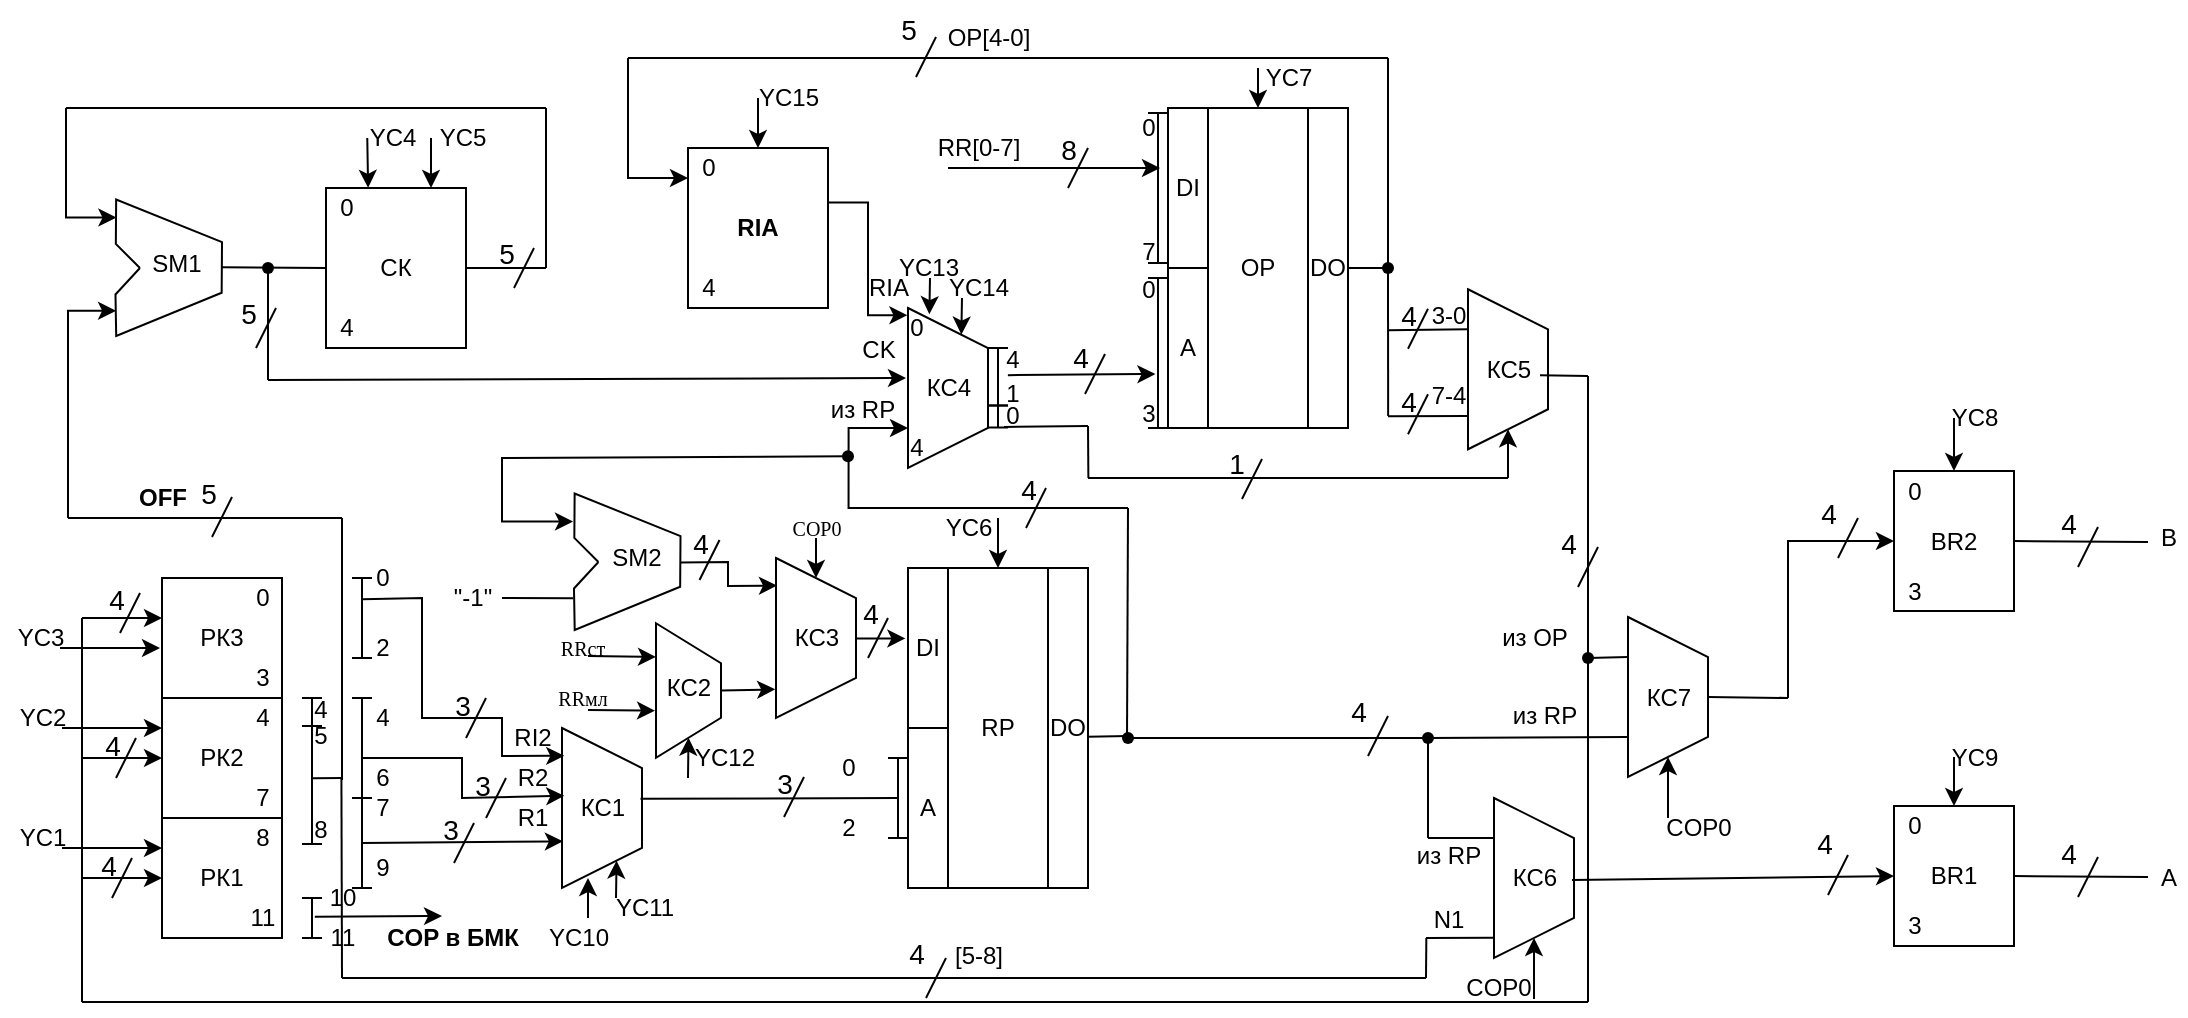 <mxfile version="18.0.7" type="github">
  <diagram id="lrlHoiw0rF8cpUv5qfjf" name="Page-1">
    <mxGraphModel dx="939" dy="1024" grid="0" gridSize="10" guides="1" tooltips="1" connect="1" arrows="1" fold="1" page="0" pageScale="1" pageWidth="827" pageHeight="1169" math="0" shadow="0">
      <root>
        <mxCell id="0" />
        <mxCell id="1" parent="0" />
        <mxCell id="OOd39kcZihvx2xBCQOC6-2" value="СК" style="rounded=0;whiteSpace=wrap;html=1;" parent="1" vertex="1">
          <mxGeometry x="169" y="35" width="70" height="80" as="geometry" />
        </mxCell>
        <mxCell id="OOd39kcZihvx2xBCQOC6-3" value="0" style="text;html=1;align=center;verticalAlign=middle;resizable=0;points=[];autosize=1;strokeColor=none;fillColor=none;" parent="1" vertex="1">
          <mxGeometry x="169" y="35" width="20" height="20" as="geometry" />
        </mxCell>
        <mxCell id="OOd39kcZihvx2xBCQOC6-4" value="4" style="text;html=1;align=center;verticalAlign=middle;resizable=0;points=[];autosize=1;strokeColor=none;fillColor=none;" parent="1" vertex="1">
          <mxGeometry x="169" y="95" width="20" height="20" as="geometry" />
        </mxCell>
        <mxCell id="OOd39kcZihvx2xBCQOC6-10" value="" style="endArrow=none;html=1;rounded=0;exitX=0.876;exitY=0.873;exitDx=0;exitDy=0;exitPerimeter=0;entryX=0;entryY=0.5;entryDx=0;entryDy=0;entryPerimeter=0;" parent="1" source="PoUKORxtD6oo9FLUdHRo-69" target="OOd39kcZihvx2xBCQOC6-2" edge="1">
          <mxGeometry width="50" height="50" relative="1" as="geometry">
            <mxPoint x="114" y="75.0" as="sourcePoint" />
            <mxPoint x="419" y="165" as="targetPoint" />
          </mxGeometry>
        </mxCell>
        <mxCell id="OOd39kcZihvx2xBCQOC6-14" value="" style="endArrow=none;html=1;rounded=0;exitX=1;exitY=0.5;exitDx=0;exitDy=0;" parent="1" source="OOd39kcZihvx2xBCQOC6-2" edge="1">
          <mxGeometry width="50" height="50" relative="1" as="geometry">
            <mxPoint x="369" y="215" as="sourcePoint" />
            <mxPoint x="279" y="75" as="targetPoint" />
          </mxGeometry>
        </mxCell>
        <mxCell id="OOd39kcZihvx2xBCQOC6-15" value="" style="endArrow=none;html=1;rounded=0;" parent="1" edge="1">
          <mxGeometry width="50" height="50" relative="1" as="geometry">
            <mxPoint x="279" y="75" as="sourcePoint" />
            <mxPoint x="279" y="-5" as="targetPoint" />
          </mxGeometry>
        </mxCell>
        <mxCell id="OOd39kcZihvx2xBCQOC6-16" value="" style="endArrow=none;html=1;rounded=0;" parent="1" edge="1">
          <mxGeometry width="50" height="50" relative="1" as="geometry">
            <mxPoint x="279" y="-5" as="sourcePoint" />
            <mxPoint x="39" y="-5" as="targetPoint" />
          </mxGeometry>
        </mxCell>
        <mxCell id="OOd39kcZihvx2xBCQOC6-18" value="" style="edgeStyle=segmentEdgeStyle;endArrow=classic;html=1;rounded=0;entryX=0.248;entryY=0.996;entryDx=0;entryDy=0;entryPerimeter=0;" parent="1" edge="1">
          <mxGeometry width="50" height="50" relative="1" as="geometry">
            <mxPoint x="39" y="-5" as="sourcePoint" />
            <mxPoint x="64.2" y="49.8" as="targetPoint" />
            <Array as="points">
              <mxPoint x="39" y="50" />
            </Array>
          </mxGeometry>
        </mxCell>
        <mxCell id="OOd39kcZihvx2xBCQOC6-19" value="" style="endArrow=none;html=1;rounded=0;fontFamily=Helvetica;fontSize=18;" parent="1" edge="1">
          <mxGeometry width="50" height="50" relative="1" as="geometry">
            <mxPoint x="263" y="85" as="sourcePoint" />
            <mxPoint x="273" y="65" as="targetPoint" />
          </mxGeometry>
        </mxCell>
        <mxCell id="OOd39kcZihvx2xBCQOC6-20" value="&lt;font style=&quot;font-size: 14px;&quot;&gt;5&lt;/font&gt;" style="text;html=1;align=center;verticalAlign=middle;resizable=0;points=[];autosize=1;strokeColor=none;fillColor=none;fontSize=18;fontFamily=Helvetica;" parent="1" vertex="1">
          <mxGeometry x="249" y="51.5" width="20" height="30" as="geometry" />
        </mxCell>
        <mxCell id="OOd39kcZihvx2xBCQOC6-22" value="&lt;b&gt;RIA&lt;/b&gt;" style="rounded=0;whiteSpace=wrap;html=1;" parent="1" vertex="1">
          <mxGeometry x="350" y="15" width="70" height="80" as="geometry" />
        </mxCell>
        <mxCell id="OOd39kcZihvx2xBCQOC6-23" value="0" style="text;html=1;align=center;verticalAlign=middle;resizable=0;points=[];autosize=1;strokeColor=none;fillColor=none;" parent="1" vertex="1">
          <mxGeometry x="350" y="15" width="20" height="20" as="geometry" />
        </mxCell>
        <mxCell id="OOd39kcZihvx2xBCQOC6-24" value="4" style="text;html=1;align=center;verticalAlign=middle;resizable=0;points=[];autosize=1;strokeColor=none;fillColor=none;" parent="1" vertex="1">
          <mxGeometry x="350" y="75" width="20" height="20" as="geometry" />
        </mxCell>
        <mxCell id="OOd39kcZihvx2xBCQOC6-25" value="РК3" style="rounded=0;whiteSpace=wrap;html=1;" parent="1" vertex="1">
          <mxGeometry x="87" y="230" width="60" height="60" as="geometry" />
        </mxCell>
        <mxCell id="OOd39kcZihvx2xBCQOC6-26" value="0" style="text;html=1;align=center;verticalAlign=middle;resizable=0;points=[];autosize=1;strokeColor=none;fillColor=none;" parent="1" vertex="1">
          <mxGeometry x="127" y="230" width="20" height="20" as="geometry" />
        </mxCell>
        <mxCell id="OOd39kcZihvx2xBCQOC6-27" value="3" style="text;html=1;align=center;verticalAlign=middle;resizable=0;points=[];autosize=1;strokeColor=none;fillColor=none;" parent="1" vertex="1">
          <mxGeometry x="127" y="270" width="20" height="20" as="geometry" />
        </mxCell>
        <mxCell id="OOd39kcZihvx2xBCQOC6-28" value="РК2" style="rounded=0;whiteSpace=wrap;html=1;" parent="1" vertex="1">
          <mxGeometry x="87" y="290" width="60" height="60" as="geometry" />
        </mxCell>
        <mxCell id="OOd39kcZihvx2xBCQOC6-29" value="4" style="text;html=1;align=center;verticalAlign=middle;resizable=0;points=[];autosize=1;strokeColor=none;fillColor=none;" parent="1" vertex="1">
          <mxGeometry x="127" y="290" width="20" height="20" as="geometry" />
        </mxCell>
        <mxCell id="OOd39kcZihvx2xBCQOC6-30" value="7" style="text;html=1;align=center;verticalAlign=middle;resizable=0;points=[];autosize=1;strokeColor=none;fillColor=none;" parent="1" vertex="1">
          <mxGeometry x="127" y="330" width="20" height="20" as="geometry" />
        </mxCell>
        <mxCell id="OOd39kcZihvx2xBCQOC6-31" value="РК1" style="rounded=0;whiteSpace=wrap;html=1;" parent="1" vertex="1">
          <mxGeometry x="87" y="350" width="60" height="60" as="geometry" />
        </mxCell>
        <mxCell id="OOd39kcZihvx2xBCQOC6-32" value="8" style="text;html=1;align=center;verticalAlign=middle;resizable=0;points=[];autosize=1;strokeColor=none;fillColor=none;" parent="1" vertex="1">
          <mxGeometry x="127" y="350" width="20" height="20" as="geometry" />
        </mxCell>
        <mxCell id="OOd39kcZihvx2xBCQOC6-33" value="11" style="text;html=1;align=center;verticalAlign=middle;resizable=0;points=[];autosize=1;strokeColor=none;fillColor=none;" parent="1" vertex="1">
          <mxGeometry x="122" y="390" width="30" height="20" as="geometry" />
        </mxCell>
        <mxCell id="OOd39kcZihvx2xBCQOC6-34" value="BR2" style="rounded=0;whiteSpace=wrap;html=1;" parent="1" vertex="1">
          <mxGeometry x="953" y="176.5" width="60" height="70" as="geometry" />
        </mxCell>
        <mxCell id="OOd39kcZihvx2xBCQOC6-35" value="0" style="text;html=1;align=center;verticalAlign=middle;resizable=0;points=[];autosize=1;strokeColor=none;fillColor=none;" parent="1" vertex="1">
          <mxGeometry x="953" y="176.5" width="20" height="20" as="geometry" />
        </mxCell>
        <mxCell id="OOd39kcZihvx2xBCQOC6-36" value="3" style="text;html=1;align=center;verticalAlign=middle;resizable=0;points=[];autosize=1;strokeColor=none;fillColor=none;" parent="1" vertex="1">
          <mxGeometry x="953" y="226.5" width="20" height="20" as="geometry" />
        </mxCell>
        <mxCell id="OOd39kcZihvx2xBCQOC6-38" value="BR1" style="rounded=0;whiteSpace=wrap;html=1;" parent="1" vertex="1">
          <mxGeometry x="953" y="344" width="60" height="70" as="geometry" />
        </mxCell>
        <mxCell id="OOd39kcZihvx2xBCQOC6-39" value="0" style="text;html=1;align=center;verticalAlign=middle;resizable=0;points=[];autosize=1;strokeColor=none;fillColor=none;" parent="1" vertex="1">
          <mxGeometry x="953" y="344" width="20" height="20" as="geometry" />
        </mxCell>
        <mxCell id="OOd39kcZihvx2xBCQOC6-40" value="3" style="text;html=1;align=center;verticalAlign=middle;resizable=0;points=[];autosize=1;strokeColor=none;fillColor=none;" parent="1" vertex="1">
          <mxGeometry x="953" y="394" width="20" height="20" as="geometry" />
        </mxCell>
        <mxCell id="OOd39kcZihvx2xBCQOC6-41" value="" style="shape=crossbar;whiteSpace=wrap;html=1;rounded=1;direction=south;" parent="1" vertex="1">
          <mxGeometry x="157" y="390" width="10" height="20" as="geometry" />
        </mxCell>
        <mxCell id="OOd39kcZihvx2xBCQOC6-42" value="10" style="text;html=1;align=center;verticalAlign=middle;resizable=0;points=[];autosize=1;strokeColor=none;fillColor=none;" parent="1" vertex="1">
          <mxGeometry x="162" y="380" width="30" height="20" as="geometry" />
        </mxCell>
        <mxCell id="OOd39kcZihvx2xBCQOC6-43" value="11" style="text;html=1;align=center;verticalAlign=middle;resizable=0;points=[];autosize=1;strokeColor=none;fillColor=none;" parent="1" vertex="1">
          <mxGeometry x="162" y="400" width="30" height="20" as="geometry" />
        </mxCell>
        <mxCell id="OOd39kcZihvx2xBCQOC6-44" value="" style="endArrow=classic;html=1;rounded=0;exitX=0.047;exitY=-0.03;exitDx=0;exitDy=0;exitPerimeter=0;" parent="1" source="OOd39kcZihvx2xBCQOC6-43" edge="1">
          <mxGeometry width="50" height="50" relative="1" as="geometry">
            <mxPoint x="357" y="410" as="sourcePoint" />
            <mxPoint x="227" y="399" as="targetPoint" />
          </mxGeometry>
        </mxCell>
        <mxCell id="OOd39kcZihvx2xBCQOC6-45" value="&lt;b&gt;COP в БМК&lt;/b&gt;" style="text;html=1;align=center;verticalAlign=middle;resizable=0;points=[];autosize=1;strokeColor=none;fillColor=none;" parent="1" vertex="1">
          <mxGeometry x="192" y="400" width="80" height="20" as="geometry" />
        </mxCell>
        <mxCell id="OOd39kcZihvx2xBCQOC6-46" value="" style="shape=crossbar;whiteSpace=wrap;html=1;rounded=1;direction=south;" parent="1" vertex="1">
          <mxGeometry x="157" y="290" width="10" height="73" as="geometry" />
        </mxCell>
        <mxCell id="OOd39kcZihvx2xBCQOC6-48" value="8" style="text;html=1;align=center;verticalAlign=middle;resizable=0;points=[];autosize=1;strokeColor=none;fillColor=none;" parent="1" vertex="1">
          <mxGeometry x="157" y="347" width="17" height="18" as="geometry" />
        </mxCell>
        <mxCell id="OOd39kcZihvx2xBCQOC6-49" value="4" style="text;html=1;align=center;verticalAlign=middle;resizable=0;points=[];autosize=1;strokeColor=none;fillColor=none;" parent="1" vertex="1">
          <mxGeometry x="157" y="287" width="17" height="18" as="geometry" />
        </mxCell>
        <mxCell id="OOd39kcZihvx2xBCQOC6-53" value="" style="endArrow=none;html=1;rounded=0;exitX=0.549;exitY=0.452;exitDx=0;exitDy=0;exitPerimeter=0;" parent="1" source="OOd39kcZihvx2xBCQOC6-46" edge="1">
          <mxGeometry width="50" height="50" relative="1" as="geometry">
            <mxPoint x="161.77" y="340.715" as="sourcePoint" />
            <mxPoint x="177" y="330" as="targetPoint" />
          </mxGeometry>
        </mxCell>
        <mxCell id="OOd39kcZihvx2xBCQOC6-54" value="" style="endArrow=none;html=1;rounded=0;" parent="1" edge="1">
          <mxGeometry width="50" height="50" relative="1" as="geometry">
            <mxPoint x="177" y="331" as="sourcePoint" />
            <mxPoint x="177" y="200" as="targetPoint" />
          </mxGeometry>
        </mxCell>
        <mxCell id="OOd39kcZihvx2xBCQOC6-55" value="" style="endArrow=none;html=1;rounded=0;" parent="1" edge="1">
          <mxGeometry width="50" height="50" relative="1" as="geometry">
            <mxPoint x="177" y="200" as="sourcePoint" />
            <mxPoint x="40" y="200" as="targetPoint" />
          </mxGeometry>
        </mxCell>
        <mxCell id="OOd39kcZihvx2xBCQOC6-56" value="" style="edgeStyle=segmentEdgeStyle;endArrow=classic;html=1;rounded=0;entryX=0.143;entryY=0.564;entryDx=0;entryDy=0;entryPerimeter=0;" parent="1" target="PoUKORxtD6oo9FLUdHRo-69" edge="1">
          <mxGeometry width="50" height="50" relative="1" as="geometry">
            <mxPoint x="40" y="200" as="sourcePoint" />
            <mxPoint x="62.6" y="96.4" as="targetPoint" />
            <Array as="points">
              <mxPoint x="40" y="96" />
            </Array>
          </mxGeometry>
        </mxCell>
        <mxCell id="OOd39kcZihvx2xBCQOC6-57" value="" style="endArrow=none;html=1;rounded=0;fontFamily=Helvetica;fontSize=18;" parent="1" edge="1">
          <mxGeometry width="50" height="50" relative="1" as="geometry">
            <mxPoint x="112" y="209.5" as="sourcePoint" />
            <mxPoint x="122" y="189.5" as="targetPoint" />
          </mxGeometry>
        </mxCell>
        <mxCell id="OOd39kcZihvx2xBCQOC6-58" value="&lt;font style=&quot;font-size: 14px;&quot;&gt;5&lt;/font&gt;" style="text;html=1;align=center;verticalAlign=middle;resizable=0;points=[];autosize=1;strokeColor=none;fillColor=none;fontSize=18;fontFamily=Helvetica;" parent="1" vertex="1">
          <mxGeometry x="100" y="171.5" width="20" height="30" as="geometry" />
        </mxCell>
        <mxCell id="OOd39kcZihvx2xBCQOC6-60" value="&lt;b&gt;OFF&lt;/b&gt;" style="text;html=1;align=center;verticalAlign=middle;resizable=0;points=[];autosize=1;strokeColor=none;fillColor=none;" parent="1" vertex="1">
          <mxGeometry x="67" y="180" width="40" height="20" as="geometry" />
        </mxCell>
        <mxCell id="OOd39kcZihvx2xBCQOC6-62" value="OP" style="shape=process;whiteSpace=wrap;html=1;backgroundOutline=1;size=0.222;" parent="1" vertex="1">
          <mxGeometry x="590" y="-5" width="90" height="160" as="geometry" />
        </mxCell>
        <mxCell id="OOd39kcZihvx2xBCQOC6-64" value="DI" style="rounded=0;whiteSpace=wrap;html=1;" parent="1" vertex="1">
          <mxGeometry x="590" y="-5" width="20" height="80" as="geometry" />
        </mxCell>
        <mxCell id="OOd39kcZihvx2xBCQOC6-66" value="A" style="rounded=0;whiteSpace=wrap;html=1;" parent="1" vertex="1">
          <mxGeometry x="590" y="75" width="20" height="80" as="geometry" />
        </mxCell>
        <mxCell id="OOd39kcZihvx2xBCQOC6-71" value="RP" style="shape=process;whiteSpace=wrap;html=1;backgroundOutline=1;size=0.222;" parent="1" vertex="1">
          <mxGeometry x="460" y="225" width="90" height="160" as="geometry" />
        </mxCell>
        <mxCell id="OOd39kcZihvx2xBCQOC6-72" value="DI" style="rounded=0;whiteSpace=wrap;html=1;" parent="1" vertex="1">
          <mxGeometry x="460" y="225" width="20" height="80" as="geometry" />
        </mxCell>
        <mxCell id="OOd39kcZihvx2xBCQOC6-73" value="A" style="rounded=0;whiteSpace=wrap;html=1;" parent="1" vertex="1">
          <mxGeometry x="460" y="305" width="20" height="80" as="geometry" />
        </mxCell>
        <mxCell id="OOd39kcZihvx2xBCQOC6-77" value="" style="endArrow=none;html=1;rounded=0;entryX=0.168;entryY=0.524;entryDx=0;entryDy=0;entryPerimeter=0;" parent="1" target="PoUKORxtD6oo9FLUdHRo-77" edge="1">
          <mxGeometry width="50" height="50" relative="1" as="geometry">
            <mxPoint x="257" y="240" as="sourcePoint" />
            <mxPoint x="291.9" y="239.95" as="targetPoint" />
          </mxGeometry>
        </mxCell>
        <mxCell id="OOd39kcZihvx2xBCQOC6-78" value="&quot;-1&quot;" style="text;html=1;align=center;verticalAlign=middle;resizable=0;points=[];autosize=1;strokeColor=none;fillColor=none;" parent="1" vertex="1">
          <mxGeometry x="227" y="230" width="30" height="20" as="geometry" />
        </mxCell>
        <mxCell id="OOd39kcZihvx2xBCQOC6-79" value="DO" style="rounded=0;whiteSpace=wrap;html=1;" parent="1" vertex="1">
          <mxGeometry x="530" y="225" width="20" height="160" as="geometry" />
        </mxCell>
        <mxCell id="OOd39kcZihvx2xBCQOC6-80" value="" style="endArrow=none;html=1;rounded=0;exitX=0.993;exitY=0.527;exitDx=0;exitDy=0;exitPerimeter=0;" parent="1" source="OOd39kcZihvx2xBCQOC6-79" edge="1">
          <mxGeometry width="50" height="50" relative="1" as="geometry">
            <mxPoint x="580" y="315" as="sourcePoint" />
            <mxPoint x="570" y="309" as="targetPoint" />
          </mxGeometry>
        </mxCell>
        <mxCell id="OOd39kcZihvx2xBCQOC6-82" value="" style="endArrow=none;html=1;rounded=0;" parent="1" edge="1">
          <mxGeometry width="50" height="50" relative="1" as="geometry">
            <mxPoint x="569.5" y="310" as="sourcePoint" />
            <mxPoint x="570" y="195" as="targetPoint" />
          </mxGeometry>
        </mxCell>
        <mxCell id="OOd39kcZihvx2xBCQOC6-83" value="" style="endArrow=none;html=1;rounded=0;startArrow=none;" parent="1" edge="1">
          <mxGeometry width="50" height="50" relative="1" as="geometry">
            <mxPoint x="430" y="195" as="sourcePoint" />
            <mxPoint x="570" y="195" as="targetPoint" />
          </mxGeometry>
        </mxCell>
        <mxCell id="OOd39kcZihvx2xBCQOC6-84" value="" style="edgeStyle=segmentEdgeStyle;endArrow=classic;html=1;rounded=0;entryX=0.544;entryY=0.142;entryDx=0;entryDy=0;entryPerimeter=0;" parent="1" target="PoUKORxtD6oo9FLUdHRo-77" edge="1">
          <mxGeometry width="50" height="50" relative="1" as="geometry">
            <mxPoint x="260" y="170" as="sourcePoint" />
            <mxPoint x="292.15" y="201.66" as="targetPoint" />
            <Array as="points">
              <mxPoint x="257" y="170" />
              <mxPoint x="257" y="202" />
            </Array>
          </mxGeometry>
        </mxCell>
        <mxCell id="OOd39kcZihvx2xBCQOC6-85" value="" style="shape=trapezoid;perimeter=trapezoidPerimeter;whiteSpace=wrap;html=1;fixedSize=1;rotation=90;" parent="1" vertex="1">
          <mxGeometry x="267" y="325" width="80" height="40" as="geometry" />
        </mxCell>
        <mxCell id="OOd39kcZihvx2xBCQOC6-86" value="КС1" style="text;html=1;align=center;verticalAlign=middle;resizable=0;points=[];autosize=1;strokeColor=none;fillColor=none;" parent="1" vertex="1">
          <mxGeometry x="287" y="335" width="40" height="20" as="geometry" />
        </mxCell>
        <mxCell id="OOd39kcZihvx2xBCQOC6-87" value="" style="shape=crossbar;whiteSpace=wrap;html=1;rounded=1;direction=south;" parent="1" vertex="1">
          <mxGeometry x="182" y="230" width="10" height="40" as="geometry" />
        </mxCell>
        <mxCell id="OOd39kcZihvx2xBCQOC6-88" value="0" style="text;html=1;align=center;verticalAlign=middle;resizable=0;points=[];autosize=1;strokeColor=none;fillColor=none;" parent="1" vertex="1">
          <mxGeometry x="187" y="220" width="20" height="20" as="geometry" />
        </mxCell>
        <mxCell id="OOd39kcZihvx2xBCQOC6-89" value="2" style="text;html=1;align=center;verticalAlign=middle;resizable=0;points=[];autosize=1;strokeColor=none;fillColor=none;" parent="1" vertex="1">
          <mxGeometry x="187" y="255" width="20" height="20" as="geometry" />
        </mxCell>
        <mxCell id="OOd39kcZihvx2xBCQOC6-90" value="" style="shape=crossbar;whiteSpace=wrap;html=1;rounded=1;direction=south;" parent="1" vertex="1">
          <mxGeometry x="182" y="290" width="10" height="50" as="geometry" />
        </mxCell>
        <mxCell id="OOd39kcZihvx2xBCQOC6-91" value="6" style="text;html=1;align=center;verticalAlign=middle;resizable=0;points=[];autosize=1;strokeColor=none;fillColor=none;" parent="1" vertex="1">
          <mxGeometry x="187" y="320" width="20" height="20" as="geometry" />
        </mxCell>
        <mxCell id="OOd39kcZihvx2xBCQOC6-92" value="4" style="text;html=1;align=center;verticalAlign=middle;resizable=0;points=[];autosize=1;strokeColor=none;fillColor=none;" parent="1" vertex="1">
          <mxGeometry x="187" y="290" width="20" height="20" as="geometry" />
        </mxCell>
        <mxCell id="OOd39kcZihvx2xBCQOC6-93" value="" style="shape=crossbar;whiteSpace=wrap;html=1;rounded=1;direction=south;" parent="1" vertex="1">
          <mxGeometry x="182" y="340" width="10" height="45" as="geometry" />
        </mxCell>
        <mxCell id="OOd39kcZihvx2xBCQOC6-95" value="7" style="text;html=1;align=center;verticalAlign=middle;resizable=0;points=[];autosize=1;strokeColor=none;fillColor=none;" parent="1" vertex="1">
          <mxGeometry x="187" y="335" width="20" height="20" as="geometry" />
        </mxCell>
        <mxCell id="OOd39kcZihvx2xBCQOC6-96" value="9" style="text;html=1;align=center;verticalAlign=middle;resizable=0;points=[];autosize=1;strokeColor=none;fillColor=none;" parent="1" vertex="1">
          <mxGeometry x="187" y="365" width="20" height="20" as="geometry" />
        </mxCell>
        <mxCell id="OOd39kcZihvx2xBCQOC6-97" value="" style="endArrow=classic;html=1;rounded=0;exitX=0.5;exitY=0.5;exitDx=0;exitDy=0;exitPerimeter=0;entryX=0.708;entryY=0.989;entryDx=0;entryDy=0;entryPerimeter=0;" parent="1" source="OOd39kcZihvx2xBCQOC6-93" target="OOd39kcZihvx2xBCQOC6-85" edge="1">
          <mxGeometry width="50" height="50" relative="1" as="geometry">
            <mxPoint x="207" y="390" as="sourcePoint" />
            <mxPoint x="257" y="340" as="targetPoint" />
          </mxGeometry>
        </mxCell>
        <mxCell id="OOd39kcZihvx2xBCQOC6-99" value="" style="endArrow=classic;html=1;rounded=0;exitX=0.5;exitY=0.5;exitDx=0;exitDy=0;exitPerimeter=0;entryX=0.424;entryY=0.972;entryDx=0;entryDy=0;entryPerimeter=0;" parent="1" target="OOd39kcZihvx2xBCQOC6-85" edge="1">
          <mxGeometry width="50" height="50" relative="1" as="geometry">
            <mxPoint x="187" y="320" as="sourcePoint" />
            <mxPoint x="287.44" y="319.14" as="targetPoint" />
            <Array as="points">
              <mxPoint x="237" y="320" />
              <mxPoint x="237" y="340" />
            </Array>
          </mxGeometry>
        </mxCell>
        <mxCell id="OOd39kcZihvx2xBCQOC6-100" value="" style="endArrow=classic;html=1;rounded=0;exitX=0.007;exitY=1.034;exitDx=0;exitDy=0;exitPerimeter=0;entryX=0.424;entryY=0.972;entryDx=0;entryDy=0;entryPerimeter=0;" parent="1" source="OOd39kcZihvx2xBCQOC6-88" edge="1">
          <mxGeometry width="50" height="50" relative="1" as="geometry">
            <mxPoint x="187" y="300" as="sourcePoint" />
            <mxPoint x="288.12" y="318.92" as="targetPoint" />
            <Array as="points">
              <mxPoint x="217" y="240" />
              <mxPoint x="217" y="300" />
              <mxPoint x="257" y="300" />
              <mxPoint x="257" y="319" />
            </Array>
          </mxGeometry>
        </mxCell>
        <mxCell id="OOd39kcZihvx2xBCQOC6-102" value="RI2" style="text;html=1;align=center;verticalAlign=middle;resizable=0;points=[];autosize=1;strokeColor=none;fillColor=none;" parent="1" vertex="1">
          <mxGeometry x="257" y="300" width="30" height="20" as="geometry" />
        </mxCell>
        <mxCell id="OOd39kcZihvx2xBCQOC6-103" value="R2" style="text;html=1;align=center;verticalAlign=middle;resizable=0;points=[];autosize=1;strokeColor=none;fillColor=none;" parent="1" vertex="1">
          <mxGeometry x="257" y="320" width="30" height="20" as="geometry" />
        </mxCell>
        <mxCell id="OOd39kcZihvx2xBCQOC6-104" value="R1" style="text;html=1;align=center;verticalAlign=middle;resizable=0;points=[];autosize=1;strokeColor=none;fillColor=none;" parent="1" vertex="1">
          <mxGeometry x="257" y="340" width="30" height="20" as="geometry" />
        </mxCell>
        <mxCell id="OOd39kcZihvx2xBCQOC6-105" value="" style="shape=crossbar;whiteSpace=wrap;html=1;rounded=1;direction=south;" parent="1" vertex="1">
          <mxGeometry x="450" y="320" width="10" height="40" as="geometry" />
        </mxCell>
        <mxCell id="OOd39kcZihvx2xBCQOC6-106" value="0" style="text;html=1;align=center;verticalAlign=middle;resizable=0;points=[];autosize=1;strokeColor=none;fillColor=none;" parent="1" vertex="1">
          <mxGeometry x="420" y="315" width="20" height="20" as="geometry" />
        </mxCell>
        <mxCell id="OOd39kcZihvx2xBCQOC6-107" value="2" style="text;html=1;align=center;verticalAlign=middle;resizable=0;points=[];autosize=1;strokeColor=none;fillColor=none;" parent="1" vertex="1">
          <mxGeometry x="420" y="345" width="20" height="20" as="geometry" />
        </mxCell>
        <mxCell id="OOd39kcZihvx2xBCQOC6-110" value="" style="endArrow=none;html=1;rounded=0;fontFamily=Helvetica;fontSize=18;" parent="1" edge="1">
          <mxGeometry width="50" height="50" relative="1" as="geometry">
            <mxPoint x="239" y="310.0" as="sourcePoint" />
            <mxPoint x="249" y="290.0" as="targetPoint" />
          </mxGeometry>
        </mxCell>
        <mxCell id="OOd39kcZihvx2xBCQOC6-111" value="&lt;font style=&quot;font-size: 14px;&quot;&gt;3&lt;/font&gt;" style="text;html=1;align=center;verticalAlign=middle;resizable=0;points=[];autosize=1;strokeColor=none;fillColor=none;fontSize=18;fontFamily=Helvetica;" parent="1" vertex="1">
          <mxGeometry x="227" y="277.5" width="20" height="30" as="geometry" />
        </mxCell>
        <mxCell id="OOd39kcZihvx2xBCQOC6-112" value="" style="endArrow=none;html=1;rounded=0;fontFamily=Helvetica;fontSize=18;" parent="1" edge="1">
          <mxGeometry width="50" height="50" relative="1" as="geometry">
            <mxPoint x="249.0" y="350" as="sourcePoint" />
            <mxPoint x="259.0" y="330" as="targetPoint" />
          </mxGeometry>
        </mxCell>
        <mxCell id="OOd39kcZihvx2xBCQOC6-113" value="&lt;font style=&quot;font-size: 14px;&quot;&gt;3&lt;/font&gt;" style="text;html=1;align=center;verticalAlign=middle;resizable=0;points=[];autosize=1;strokeColor=none;fillColor=none;fontSize=18;fontFamily=Helvetica;" parent="1" vertex="1">
          <mxGeometry x="237" y="317.5" width="20" height="30" as="geometry" />
        </mxCell>
        <mxCell id="OOd39kcZihvx2xBCQOC6-114" value="" style="endArrow=none;html=1;rounded=0;fontFamily=Helvetica;fontSize=18;" parent="1" edge="1">
          <mxGeometry width="50" height="50" relative="1" as="geometry">
            <mxPoint x="233.0" y="372.5" as="sourcePoint" />
            <mxPoint x="243.0" y="352.5" as="targetPoint" />
          </mxGeometry>
        </mxCell>
        <mxCell id="OOd39kcZihvx2xBCQOC6-115" value="&lt;font style=&quot;font-size: 14px;&quot;&gt;3&lt;/font&gt;" style="text;html=1;align=center;verticalAlign=middle;resizable=0;points=[];autosize=1;strokeColor=none;fillColor=none;fontSize=18;fontFamily=Helvetica;" parent="1" vertex="1">
          <mxGeometry x="221" y="340" width="20" height="30" as="geometry" />
        </mxCell>
        <mxCell id="OOd39kcZihvx2xBCQOC6-116" value="" style="endArrow=none;html=1;rounded=0;entryX=0.5;entryY=0.5;entryDx=0;entryDy=0;entryPerimeter=0;exitX=0.981;exitY=0.271;exitDx=0;exitDy=0;exitPerimeter=0;" parent="1" source="OOd39kcZihvx2xBCQOC6-86" target="OOd39kcZihvx2xBCQOC6-105" edge="1">
          <mxGeometry width="50" height="50" relative="1" as="geometry">
            <mxPoint x="290" y="360" as="sourcePoint" />
            <mxPoint x="340" y="310" as="targetPoint" />
          </mxGeometry>
        </mxCell>
        <mxCell id="OOd39kcZihvx2xBCQOC6-118" value="" style="endArrow=none;html=1;rounded=0;fontFamily=Helvetica;fontSize=18;" parent="1" edge="1">
          <mxGeometry width="50" height="50" relative="1" as="geometry">
            <mxPoint x="398" y="349.5" as="sourcePoint" />
            <mxPoint x="408" y="329.5" as="targetPoint" />
          </mxGeometry>
        </mxCell>
        <mxCell id="OOd39kcZihvx2xBCQOC6-119" value="&lt;font style=&quot;font-size: 14px;&quot;&gt;3&lt;/font&gt;" style="text;html=1;align=center;verticalAlign=middle;resizable=0;points=[];autosize=1;strokeColor=none;fillColor=none;fontSize=18;fontFamily=Helvetica;" parent="1" vertex="1">
          <mxGeometry x="388" y="317" width="20" height="30" as="geometry" />
        </mxCell>
        <mxCell id="OOd39kcZihvx2xBCQOC6-120" value="" style="shape=crossbar;whiteSpace=wrap;html=1;rounded=1;direction=south;" parent="1" vertex="1">
          <mxGeometry x="580" y="80" width="10" height="75" as="geometry" />
        </mxCell>
        <mxCell id="OOd39kcZihvx2xBCQOC6-121" value="0" style="text;html=1;align=center;verticalAlign=middle;resizable=0;points=[];autosize=1;strokeColor=none;fillColor=none;" parent="1" vertex="1">
          <mxGeometry x="570" y="76" width="20" height="20" as="geometry" />
        </mxCell>
        <mxCell id="OOd39kcZihvx2xBCQOC6-122" value="3" style="text;html=1;align=center;verticalAlign=middle;resizable=0;points=[];autosize=1;strokeColor=none;fillColor=none;" parent="1" vertex="1">
          <mxGeometry x="570" y="138" width="20" height="20" as="geometry" />
        </mxCell>
        <mxCell id="OOd39kcZihvx2xBCQOC6-123" value="" style="shape=trapezoid;perimeter=trapezoidPerimeter;whiteSpace=wrap;html=1;fixedSize=1;rotation=90;" parent="1" vertex="1">
          <mxGeometry x="440" y="115" width="80" height="40" as="geometry" />
        </mxCell>
        <mxCell id="OOd39kcZihvx2xBCQOC6-124" value="КС4" style="text;html=1;align=center;verticalAlign=middle;resizable=0;points=[];autosize=1;strokeColor=none;fillColor=none;" parent="1" vertex="1">
          <mxGeometry x="460" y="125" width="40" height="20" as="geometry" />
        </mxCell>
        <mxCell id="OOd39kcZihvx2xBCQOC6-125" value="" style="edgeStyle=segmentEdgeStyle;endArrow=classic;html=1;rounded=0;entryX=0.75;entryY=1;entryDx=0;entryDy=0;exitX=0.907;exitY=0.023;exitDx=0;exitDy=0;exitPerimeter=0;" parent="1" target="OOd39kcZihvx2xBCQOC6-123" edge="1" source="OOd39kcZihvx2xBCQOC6-260">
          <mxGeometry width="50" height="50" relative="1" as="geometry">
            <mxPoint x="430" y="180" as="sourcePoint" />
            <mxPoint x="510" y="270" as="targetPoint" />
            <Array as="points">
              <mxPoint x="430" y="155" />
            </Array>
          </mxGeometry>
        </mxCell>
        <mxCell id="OOd39kcZihvx2xBCQOC6-126" value="из RP" style="text;html=1;align=center;verticalAlign=middle;resizable=0;points=[];autosize=1;strokeColor=none;fillColor=none;" parent="1" vertex="1">
          <mxGeometry x="412" y="135.63" width="50" height="20" as="geometry" />
        </mxCell>
        <mxCell id="OOd39kcZihvx2xBCQOC6-128" value="" style="endArrow=none;html=1;rounded=0;startArrow=none;" parent="1" source="OOd39kcZihvx2xBCQOC6-243" edge="1">
          <mxGeometry width="50" height="50" relative="1" as="geometry">
            <mxPoint x="260" y="170" as="sourcePoint" />
            <mxPoint x="430" y="170" as="targetPoint" />
          </mxGeometry>
        </mxCell>
        <mxCell id="OOd39kcZihvx2xBCQOC6-131" value="" style="shape=trapezoid;perimeter=trapezoidPerimeter;whiteSpace=wrap;html=1;fixedSize=1;rotation=90;" parent="1" vertex="1">
          <mxGeometry x="374" y="240" width="80" height="40" as="geometry" />
        </mxCell>
        <mxCell id="OOd39kcZihvx2xBCQOC6-132" value="КС3" style="text;html=1;align=center;verticalAlign=middle;resizable=0;points=[];autosize=1;strokeColor=none;fillColor=none;" parent="1" vertex="1">
          <mxGeometry x="394" y="250" width="40" height="20" as="geometry" />
        </mxCell>
        <mxCell id="OOd39kcZihvx2xBCQOC6-133" value="" style="endArrow=classic;html=1;rounded=0;exitX=1.01;exitY=0.51;exitDx=0;exitDy=0;exitPerimeter=0;entryX=-0.065;entryY=0.44;entryDx=0;entryDy=0;entryPerimeter=0;" parent="1" source="OOd39kcZihvx2xBCQOC6-132" target="OOd39kcZihvx2xBCQOC6-72" edge="1">
          <mxGeometry width="50" height="50" relative="1" as="geometry">
            <mxPoint x="460" y="230" as="sourcePoint" />
            <mxPoint x="510" y="180" as="targetPoint" />
          </mxGeometry>
        </mxCell>
        <mxCell id="OOd39kcZihvx2xBCQOC6-134" value="" style="endArrow=classic;html=1;rounded=0;exitX=0.87;exitY=0.879;exitDx=0;exitDy=0;exitPerimeter=0;entryX=0.172;entryY=0.988;entryDx=0;entryDy=0;entryPerimeter=0;" parent="1" source="PoUKORxtD6oo9FLUdHRo-77" target="OOd39kcZihvx2xBCQOC6-131" edge="1">
          <mxGeometry width="50" height="50" relative="1" as="geometry">
            <mxPoint x="343.3" y="212.65" as="sourcePoint" />
            <mxPoint x="370" y="260" as="targetPoint" />
            <Array as="points">
              <mxPoint x="370" y="222" />
              <mxPoint x="370" y="234" />
            </Array>
          </mxGeometry>
        </mxCell>
        <mxCell id="OOd39kcZihvx2xBCQOC6-135" value="" style="endArrow=classic;html=1;rounded=0;exitX=0.408;exitY=0.004;exitDx=0;exitDy=0;exitPerimeter=0;entryX=0.64;entryY=0.628;entryDx=0;entryDy=0;entryPerimeter=0;" parent="1" source="PoUKORxtD6oo9FLUdHRo-50" target="OOd39kcZihvx2xBCQOC6-120" edge="1">
          <mxGeometry width="50" height="50" relative="1" as="geometry">
            <mxPoint x="511" y="123" as="sourcePoint" />
            <mxPoint x="583" y="127" as="targetPoint" />
          </mxGeometry>
        </mxCell>
        <mxCell id="OOd39kcZihvx2xBCQOC6-136" value="" style="shape=trapezoid;perimeter=trapezoidPerimeter;whiteSpace=wrap;html=1;fixedSize=1;rotation=90;" parent="1" vertex="1">
          <mxGeometry x="720" y="105.63" width="80" height="40" as="geometry" />
        </mxCell>
        <mxCell id="OOd39kcZihvx2xBCQOC6-137" value="КС5" style="text;html=1;align=center;verticalAlign=middle;resizable=0;points=[];autosize=1;strokeColor=none;fillColor=none;" parent="1" vertex="1">
          <mxGeometry x="744" y="116.63" width="32" height="18" as="geometry" />
        </mxCell>
        <mxCell id="OOd39kcZihvx2xBCQOC6-141" value="DO" style="rounded=0;whiteSpace=wrap;html=1;" parent="1" vertex="1">
          <mxGeometry x="660" y="-5" width="20" height="160" as="geometry" />
        </mxCell>
        <mxCell id="OOd39kcZihvx2xBCQOC6-142" value="" style="endArrow=none;html=1;rounded=0;entryX=1;entryY=0.5;entryDx=0;entryDy=0;" parent="1" target="OOd39kcZihvx2xBCQOC6-141" edge="1">
          <mxGeometry width="50" height="50" relative="1" as="geometry">
            <mxPoint x="700" y="75" as="sourcePoint" />
            <mxPoint x="530" y="90" as="targetPoint" />
          </mxGeometry>
        </mxCell>
        <mxCell id="OOd39kcZihvx2xBCQOC6-143" value="" style="endArrow=none;html=1;rounded=0;exitX=0.004;exitY=0.778;exitDx=0;exitDy=0;exitPerimeter=0;" parent="1" edge="1" source="OOd39kcZihvx2xBCQOC6-147">
          <mxGeometry width="50" height="50" relative="1" as="geometry">
            <mxPoint x="700" y="180" as="sourcePoint" />
            <mxPoint x="700" y="90" as="targetPoint" />
          </mxGeometry>
        </mxCell>
        <mxCell id="OOd39kcZihvx2xBCQOC6-144" value="" style="endArrow=none;html=1;rounded=0;entryX=0.25;entryY=1;entryDx=0;entryDy=0;" parent="1" target="OOd39kcZihvx2xBCQOC6-136" edge="1">
          <mxGeometry width="50" height="50" relative="1" as="geometry">
            <mxPoint x="700" y="106.13" as="sourcePoint" />
            <mxPoint x="530" y="59.13" as="targetPoint" />
          </mxGeometry>
        </mxCell>
        <mxCell id="OOd39kcZihvx2xBCQOC6-145" value="" style="endArrow=none;html=1;rounded=0;entryX=0.792;entryY=1.003;entryDx=0;entryDy=0;entryPerimeter=0;" parent="1" target="OOd39kcZihvx2xBCQOC6-136" edge="1">
          <mxGeometry width="50" height="50" relative="1" as="geometry">
            <mxPoint x="700" y="149.13" as="sourcePoint" />
            <mxPoint x="720" y="149.13" as="targetPoint" />
          </mxGeometry>
        </mxCell>
        <mxCell id="OOd39kcZihvx2xBCQOC6-146" value="" style="endArrow=none;html=1;rounded=0;fontFamily=Helvetica;fontSize=18;" parent="1" edge="1">
          <mxGeometry width="50" height="50" relative="1" as="geometry">
            <mxPoint x="710" y="158.13" as="sourcePoint" />
            <mxPoint x="720" y="138.13" as="targetPoint" />
          </mxGeometry>
        </mxCell>
        <mxCell id="OOd39kcZihvx2xBCQOC6-147" value="&lt;font style=&quot;font-size: 14px;&quot;&gt;4&lt;/font&gt;" style="text;html=1;align=center;verticalAlign=middle;resizable=0;points=[];autosize=1;strokeColor=none;fillColor=none;fontSize=18;fontFamily=Helvetica;" parent="1" vertex="1">
          <mxGeometry x="700" y="125.63" width="20" height="30" as="geometry" />
        </mxCell>
        <mxCell id="OOd39kcZihvx2xBCQOC6-148" value="" style="endArrow=none;html=1;rounded=0;fontFamily=Helvetica;fontSize=18;" parent="1" edge="1">
          <mxGeometry width="50" height="50" relative="1" as="geometry">
            <mxPoint x="710" y="115.38" as="sourcePoint" />
            <mxPoint x="720" y="95.38" as="targetPoint" />
          </mxGeometry>
        </mxCell>
        <mxCell id="OOd39kcZihvx2xBCQOC6-149" value="&lt;font style=&quot;font-size: 14px;&quot;&gt;4&lt;/font&gt;" style="text;html=1;align=center;verticalAlign=middle;resizable=0;points=[];autosize=1;strokeColor=none;fillColor=none;fontSize=18;fontFamily=Helvetica;" parent="1" vertex="1">
          <mxGeometry x="700" y="82.88" width="20" height="30" as="geometry" />
        </mxCell>
        <mxCell id="OOd39kcZihvx2xBCQOC6-150" value="3-0" style="text;html=1;align=center;verticalAlign=middle;resizable=0;points=[];autosize=1;strokeColor=none;fillColor=none;" parent="1" vertex="1">
          <mxGeometry x="715" y="89.13" width="30" height="20" as="geometry" />
        </mxCell>
        <mxCell id="OOd39kcZihvx2xBCQOC6-151" value="7-4" style="text;html=1;align=center;verticalAlign=middle;resizable=0;points=[];autosize=1;strokeColor=none;fillColor=none;" parent="1" vertex="1">
          <mxGeometry x="715" y="129.13" width="30" height="20" as="geometry" />
        </mxCell>
        <mxCell id="OOd39kcZihvx2xBCQOC6-152" value="" style="endArrow=none;html=1;rounded=0;" parent="1" edge="1">
          <mxGeometry width="50" height="50" relative="1" as="geometry">
            <mxPoint x="700" y="-30" as="sourcePoint" />
            <mxPoint x="700" y="90" as="targetPoint" />
          </mxGeometry>
        </mxCell>
        <mxCell id="OOd39kcZihvx2xBCQOC6-153" value="" style="endArrow=none;html=1;rounded=0;" parent="1" edge="1">
          <mxGeometry width="50" height="50" relative="1" as="geometry">
            <mxPoint x="320" y="-30" as="sourcePoint" />
            <mxPoint x="700" y="-30" as="targetPoint" />
          </mxGeometry>
        </mxCell>
        <mxCell id="OOd39kcZihvx2xBCQOC6-155" value="" style="edgeStyle=segmentEdgeStyle;endArrow=classic;html=1;rounded=0;" parent="1" edge="1">
          <mxGeometry width="50" height="50" relative="1" as="geometry">
            <mxPoint x="320" y="-30" as="sourcePoint" />
            <mxPoint x="350" y="30" as="targetPoint" />
            <Array as="points">
              <mxPoint x="320" y="30" />
            </Array>
          </mxGeometry>
        </mxCell>
        <mxCell id="OOd39kcZihvx2xBCQOC6-156" value="" style="edgeStyle=elbowEdgeStyle;elbow=horizontal;endArrow=classic;html=1;rounded=0;exitX=0.993;exitY=0.34;exitDx=0;exitDy=0;exitPerimeter=0;entryX=0.045;entryY=1.007;entryDx=0;entryDy=0;entryPerimeter=0;" parent="1" source="OOd39kcZihvx2xBCQOC6-22" target="OOd39kcZihvx2xBCQOC6-123" edge="1">
          <mxGeometry width="50" height="50" relative="1" as="geometry">
            <mxPoint x="420" y="60" as="sourcePoint" />
            <mxPoint x="470" y="10" as="targetPoint" />
            <Array as="points">
              <mxPoint x="440" y="110" />
            </Array>
          </mxGeometry>
        </mxCell>
        <mxCell id="OOd39kcZihvx2xBCQOC6-159" value="RIA" style="text;html=1;align=center;verticalAlign=middle;resizable=0;points=[];autosize=1;strokeColor=none;fillColor=none;" parent="1" vertex="1">
          <mxGeometry x="430" y="75" width="40" height="20" as="geometry" />
        </mxCell>
        <mxCell id="OOd39kcZihvx2xBCQOC6-169" value="" style="shape=waypoint;sketch=0;fillStyle=solid;size=6;pointerEvents=1;points=[];fillColor=none;resizable=0;rotatable=0;perimeter=centerPerimeter;snapToPoint=1;" parent="1" vertex="1">
          <mxGeometry x="680" y="55" width="40" height="40" as="geometry" />
        </mxCell>
        <mxCell id="OOd39kcZihvx2xBCQOC6-170" value="" style="endArrow=none;html=1;rounded=0;startArrow=none;" parent="1" source="OOd39kcZihvx2xBCQOC6-172" edge="1">
          <mxGeometry width="50" height="50" relative="1" as="geometry">
            <mxPoint x="140" y="75" as="sourcePoint" />
            <mxPoint x="140" y="131" as="targetPoint" />
          </mxGeometry>
        </mxCell>
        <mxCell id="OOd39kcZihvx2xBCQOC6-171" value="" style="endArrow=classic;html=1;rounded=0;" parent="1" edge="1">
          <mxGeometry width="50" height="50" relative="1" as="geometry">
            <mxPoint x="140" y="131" as="sourcePoint" />
            <mxPoint x="459" y="130" as="targetPoint" />
          </mxGeometry>
        </mxCell>
        <mxCell id="OOd39kcZihvx2xBCQOC6-172" value="" style="shape=waypoint;sketch=0;fillStyle=solid;size=6;pointerEvents=1;points=[];fillColor=none;resizable=0;rotatable=0;perimeter=centerPerimeter;snapToPoint=1;" parent="1" vertex="1">
          <mxGeometry x="120" y="55" width="40" height="40" as="geometry" />
        </mxCell>
        <mxCell id="OOd39kcZihvx2xBCQOC6-173" value="" style="endArrow=none;html=1;rounded=0;" parent="1" target="OOd39kcZihvx2xBCQOC6-172" edge="1">
          <mxGeometry width="50" height="50" relative="1" as="geometry">
            <mxPoint x="140" y="75" as="sourcePoint" />
            <mxPoint x="140" y="120" as="targetPoint" />
          </mxGeometry>
        </mxCell>
        <mxCell id="OOd39kcZihvx2xBCQOC6-174" value="" style="endArrow=none;html=1;rounded=0;fontFamily=Helvetica;fontSize=18;" parent="1" edge="1">
          <mxGeometry width="50" height="50" relative="1" as="geometry">
            <mxPoint x="134" y="115" as="sourcePoint" />
            <mxPoint x="144" y="95" as="targetPoint" />
          </mxGeometry>
        </mxCell>
        <mxCell id="OOd39kcZihvx2xBCQOC6-175" value="&lt;font style=&quot;font-size: 14px;&quot;&gt;5&lt;/font&gt;" style="text;html=1;align=center;verticalAlign=middle;resizable=0;points=[];autosize=1;strokeColor=none;fillColor=none;fontSize=18;fontFamily=Helvetica;" parent="1" vertex="1">
          <mxGeometry x="120" y="81.5" width="20" height="30" as="geometry" />
        </mxCell>
        <mxCell id="OOd39kcZihvx2xBCQOC6-176" value="CK" style="text;html=1;align=center;verticalAlign=middle;resizable=0;points=[];autosize=1;strokeColor=none;fillColor=none;" parent="1" vertex="1">
          <mxGeometry x="430" y="105.63" width="30" height="20" as="geometry" />
        </mxCell>
        <mxCell id="OOd39kcZihvx2xBCQOC6-177" value="" style="endArrow=none;html=1;rounded=0;entryX=1;entryY=0.669;entryDx=0;entryDy=0;entryPerimeter=0;" parent="1" target="OOd39kcZihvx2xBCQOC6-137" edge="1">
          <mxGeometry width="50" height="50" relative="1" as="geometry">
            <mxPoint x="800" y="129" as="sourcePoint" />
            <mxPoint x="520" y="190" as="targetPoint" />
          </mxGeometry>
        </mxCell>
        <mxCell id="OOd39kcZihvx2xBCQOC6-178" value="" style="endArrow=none;html=1;rounded=0;startArrow=none;" parent="1" source="OOd39kcZihvx2xBCQOC6-208" edge="1">
          <mxGeometry width="50" height="50" relative="1" as="geometry">
            <mxPoint x="800" y="440" as="sourcePoint" />
            <mxPoint x="800" y="129" as="targetPoint" />
          </mxGeometry>
        </mxCell>
        <mxCell id="OOd39kcZihvx2xBCQOC6-179" value="" style="endArrow=none;html=1;rounded=0;" parent="1" edge="1">
          <mxGeometry width="50" height="50" relative="1" as="geometry">
            <mxPoint x="47" y="442" as="sourcePoint" />
            <mxPoint x="800" y="442" as="targetPoint" />
          </mxGeometry>
        </mxCell>
        <mxCell id="OOd39kcZihvx2xBCQOC6-180" value="" style="endArrow=none;html=1;rounded=0;" parent="1" edge="1">
          <mxGeometry width="50" height="50" relative="1" as="geometry">
            <mxPoint x="47" y="442" as="sourcePoint" />
            <mxPoint x="47" y="250" as="targetPoint" />
          </mxGeometry>
        </mxCell>
        <mxCell id="OOd39kcZihvx2xBCQOC6-181" value="" style="endArrow=classic;html=1;rounded=0;" parent="1" edge="1">
          <mxGeometry width="50" height="50" relative="1" as="geometry">
            <mxPoint x="47" y="250" as="sourcePoint" />
            <mxPoint x="87" y="250" as="targetPoint" />
          </mxGeometry>
        </mxCell>
        <mxCell id="OOd39kcZihvx2xBCQOC6-182" value="" style="endArrow=classic;html=1;rounded=0;entryX=0;entryY=0.5;entryDx=0;entryDy=0;" parent="1" target="OOd39kcZihvx2xBCQOC6-28" edge="1">
          <mxGeometry width="50" height="50" relative="1" as="geometry">
            <mxPoint x="47" y="320" as="sourcePoint" />
            <mxPoint x="267" y="260" as="targetPoint" />
          </mxGeometry>
        </mxCell>
        <mxCell id="OOd39kcZihvx2xBCQOC6-183" value="" style="endArrow=classic;html=1;rounded=0;entryX=0;entryY=0.5;entryDx=0;entryDy=0;" parent="1" target="OOd39kcZihvx2xBCQOC6-31" edge="1">
          <mxGeometry width="50" height="50" relative="1" as="geometry">
            <mxPoint x="47" y="380" as="sourcePoint" />
            <mxPoint x="267" y="260" as="targetPoint" />
          </mxGeometry>
        </mxCell>
        <mxCell id="OOd39kcZihvx2xBCQOC6-184" value="" style="endArrow=none;html=1;rounded=0;fontFamily=Helvetica;fontSize=18;" parent="1" edge="1">
          <mxGeometry width="50" height="50" relative="1" as="geometry">
            <mxPoint x="66" y="257.5" as="sourcePoint" />
            <mxPoint x="76" y="237.5" as="targetPoint" />
          </mxGeometry>
        </mxCell>
        <mxCell id="OOd39kcZihvx2xBCQOC6-185" value="&lt;font style=&quot;font-size: 14px;&quot;&gt;4&lt;/font&gt;" style="text;html=1;align=center;verticalAlign=middle;resizable=0;points=[];autosize=1;strokeColor=none;fillColor=none;fontSize=18;fontFamily=Helvetica;" parent="1" vertex="1">
          <mxGeometry x="54" y="225" width="20" height="30" as="geometry" />
        </mxCell>
        <mxCell id="OOd39kcZihvx2xBCQOC6-186" value="" style="endArrow=none;html=1;rounded=0;fontFamily=Helvetica;fontSize=18;" parent="1" edge="1">
          <mxGeometry width="50" height="50" relative="1" as="geometry">
            <mxPoint x="64" y="330" as="sourcePoint" />
            <mxPoint x="74" y="310" as="targetPoint" />
          </mxGeometry>
        </mxCell>
        <mxCell id="OOd39kcZihvx2xBCQOC6-187" value="&lt;font style=&quot;font-size: 14px;&quot;&gt;4&lt;/font&gt;" style="text;html=1;align=center;verticalAlign=middle;resizable=0;points=[];autosize=1;strokeColor=none;fillColor=none;fontSize=18;fontFamily=Helvetica;" parent="1" vertex="1">
          <mxGeometry x="52" y="297.5" width="20" height="30" as="geometry" />
        </mxCell>
        <mxCell id="OOd39kcZihvx2xBCQOC6-188" value="" style="endArrow=none;html=1;rounded=0;fontFamily=Helvetica;fontSize=18;" parent="1" edge="1">
          <mxGeometry width="50" height="50" relative="1" as="geometry">
            <mxPoint x="62" y="390" as="sourcePoint" />
            <mxPoint x="72" y="370" as="targetPoint" />
          </mxGeometry>
        </mxCell>
        <mxCell id="OOd39kcZihvx2xBCQOC6-189" value="&lt;font style=&quot;font-size: 14px;&quot;&gt;4&lt;/font&gt;" style="text;html=1;align=center;verticalAlign=middle;resizable=0;points=[];autosize=1;strokeColor=none;fillColor=none;fontSize=18;fontFamily=Helvetica;" parent="1" vertex="1">
          <mxGeometry x="50" y="357.5" width="20" height="30" as="geometry" />
        </mxCell>
        <mxCell id="OOd39kcZihvx2xBCQOC6-190" value="" style="endArrow=classic;html=1;rounded=0;entryX=0;entryY=0.25;entryDx=0;entryDy=0;" parent="1" target="OOd39kcZihvx2xBCQOC6-31" edge="1">
          <mxGeometry width="50" height="50" relative="1" as="geometry">
            <mxPoint x="37" y="365" as="sourcePoint" />
            <mxPoint x="56" y="355" as="targetPoint" />
          </mxGeometry>
        </mxCell>
        <mxCell id="OOd39kcZihvx2xBCQOC6-191" value="YC1" style="text;html=1;align=center;verticalAlign=middle;resizable=0;points=[];autosize=1;strokeColor=none;fillColor=none;" parent="1" vertex="1">
          <mxGeometry x="7" y="350" width="40" height="20" as="geometry" />
        </mxCell>
        <mxCell id="OOd39kcZihvx2xBCQOC6-192" value="" style="endArrow=classic;html=1;rounded=0;" parent="1" edge="1">
          <mxGeometry width="50" height="50" relative="1" as="geometry">
            <mxPoint x="37" y="305" as="sourcePoint" />
            <mxPoint x="87" y="305" as="targetPoint" />
          </mxGeometry>
        </mxCell>
        <mxCell id="OOd39kcZihvx2xBCQOC6-193" value="YC2" style="text;html=1;align=center;verticalAlign=middle;resizable=0;points=[];autosize=1;strokeColor=none;fillColor=none;" parent="1" vertex="1">
          <mxGeometry x="7" y="290" width="40" height="20" as="geometry" />
        </mxCell>
        <mxCell id="OOd39kcZihvx2xBCQOC6-195" value="" style="endArrow=classic;html=1;rounded=0;" parent="1" edge="1">
          <mxGeometry width="50" height="50" relative="1" as="geometry">
            <mxPoint x="36" y="265" as="sourcePoint" />
            <mxPoint x="86" y="265" as="targetPoint" />
          </mxGeometry>
        </mxCell>
        <mxCell id="OOd39kcZihvx2xBCQOC6-196" value="YC3" style="text;html=1;align=center;verticalAlign=middle;resizable=0;points=[];autosize=1;strokeColor=none;fillColor=none;" parent="1" vertex="1">
          <mxGeometry x="6" y="250" width="40" height="20" as="geometry" />
        </mxCell>
        <mxCell id="OOd39kcZihvx2xBCQOC6-200" value="" style="shape=trapezoid;perimeter=trapezoidPerimeter;whiteSpace=wrap;html=1;fixedSize=1;rotation=90;" parent="1" vertex="1">
          <mxGeometry x="800" y="269.5" width="80" height="40" as="geometry" />
        </mxCell>
        <mxCell id="OOd39kcZihvx2xBCQOC6-201" value="КС7" style="text;html=1;align=center;verticalAlign=middle;resizable=0;points=[];autosize=1;strokeColor=none;fillColor=none;" parent="1" vertex="1">
          <mxGeometry x="824" y="280.5" width="32" height="18" as="geometry" />
        </mxCell>
        <mxCell id="OOd39kcZihvx2xBCQOC6-202" value="" style="endArrow=none;html=1;rounded=0;entryX=0.25;entryY=1;entryDx=0;entryDy=0;" parent="1" target="OOd39kcZihvx2xBCQOC6-200" edge="1">
          <mxGeometry width="50" height="50" relative="1" as="geometry">
            <mxPoint x="800" y="270" as="sourcePoint" />
            <mxPoint x="560" y="160" as="targetPoint" />
          </mxGeometry>
        </mxCell>
        <mxCell id="OOd39kcZihvx2xBCQOC6-203" value="" style="endArrow=none;html=1;rounded=0;entryX=0.75;entryY=1;entryDx=0;entryDy=0;startArrow=none;" parent="1" source="PoUKORxtD6oo9FLUdHRo-24" target="OOd39kcZihvx2xBCQOC6-200" edge="1">
          <mxGeometry width="50" height="50" relative="1" as="geometry">
            <mxPoint x="570" y="310" as="sourcePoint" />
            <mxPoint x="560" y="160" as="targetPoint" />
          </mxGeometry>
        </mxCell>
        <mxCell id="OOd39kcZihvx2xBCQOC6-206" value="" style="shape=waypoint;sketch=0;fillStyle=solid;size=6;pointerEvents=1;points=[];fillColor=none;resizable=0;rotatable=0;perimeter=centerPerimeter;snapToPoint=1;" parent="1" vertex="1">
          <mxGeometry x="550" y="290" width="40" height="40" as="geometry" />
        </mxCell>
        <mxCell id="OOd39kcZihvx2xBCQOC6-207" value="" style="endArrow=none;html=1;rounded=0;entryDx=0;entryDy=0;" parent="1" target="OOd39kcZihvx2xBCQOC6-206" edge="1">
          <mxGeometry width="50" height="50" relative="1" as="geometry">
            <mxPoint x="570" y="310" as="sourcePoint" />
            <mxPoint x="847" y="310" as="targetPoint" />
          </mxGeometry>
        </mxCell>
        <mxCell id="OOd39kcZihvx2xBCQOC6-208" value="" style="shape=waypoint;sketch=0;fillStyle=solid;size=6;pointerEvents=1;points=[];fillColor=none;resizable=0;rotatable=0;perimeter=centerPerimeter;snapToPoint=1;" parent="1" vertex="1">
          <mxGeometry x="780" y="250" width="40" height="40" as="geometry" />
        </mxCell>
        <mxCell id="OOd39kcZihvx2xBCQOC6-209" value="" style="endArrow=none;html=1;rounded=0;" parent="1" target="OOd39kcZihvx2xBCQOC6-208" edge="1">
          <mxGeometry width="50" height="50" relative="1" as="geometry">
            <mxPoint x="800" y="442" as="sourcePoint" />
            <mxPoint x="800" y="160" as="targetPoint" />
          </mxGeometry>
        </mxCell>
        <mxCell id="OOd39kcZihvx2xBCQOC6-213" value="" style="endArrow=none;html=1;rounded=0;exitX=0.5;exitY=0;exitDx=0;exitDy=0;" parent="1" source="OOd39kcZihvx2xBCQOC6-200" edge="1">
          <mxGeometry width="50" height="50" relative="1" as="geometry">
            <mxPoint x="850" y="340" as="sourcePoint" />
            <mxPoint x="900" y="290" as="targetPoint" />
          </mxGeometry>
        </mxCell>
        <mxCell id="OOd39kcZihvx2xBCQOC6-214" value="" style="edgeStyle=segmentEdgeStyle;endArrow=classic;html=1;rounded=0;entryX=0;entryY=0.5;entryDx=0;entryDy=0;" parent="1" target="OOd39kcZihvx2xBCQOC6-34" edge="1">
          <mxGeometry width="50" height="50" relative="1" as="geometry">
            <mxPoint x="900" y="290" as="sourcePoint" />
            <mxPoint x="900" y="250" as="targetPoint" />
            <Array as="points">
              <mxPoint x="900" y="212" />
            </Array>
          </mxGeometry>
        </mxCell>
        <mxCell id="OOd39kcZihvx2xBCQOC6-216" value="" style="endArrow=none;html=1;rounded=0;fontFamily=Helvetica;fontSize=18;" parent="1" edge="1">
          <mxGeometry width="50" height="50" relative="1" as="geometry">
            <mxPoint x="925" y="220" as="sourcePoint" />
            <mxPoint x="935" y="200" as="targetPoint" />
          </mxGeometry>
        </mxCell>
        <mxCell id="OOd39kcZihvx2xBCQOC6-217" value="&lt;font style=&quot;font-size: 14px;&quot;&gt;4&lt;/font&gt;" style="text;html=1;align=center;verticalAlign=middle;resizable=0;points=[];autosize=1;strokeColor=none;fillColor=none;fontSize=18;fontFamily=Helvetica;" parent="1" vertex="1">
          <mxGeometry x="910" y="182" width="20" height="30" as="geometry" />
        </mxCell>
        <mxCell id="OOd39kcZihvx2xBCQOC6-218" value="" style="endArrow=none;html=1;rounded=0;fontFamily=Helvetica;fontSize=18;" parent="1" edge="1">
          <mxGeometry width="50" height="50" relative="1" as="geometry">
            <mxPoint x="920" y="388.5" as="sourcePoint" />
            <mxPoint x="930" y="368.5" as="targetPoint" />
          </mxGeometry>
        </mxCell>
        <mxCell id="OOd39kcZihvx2xBCQOC6-219" value="&lt;font style=&quot;font-size: 14px;&quot;&gt;4&lt;/font&gt;" style="text;html=1;align=center;verticalAlign=middle;resizable=0;points=[];autosize=1;strokeColor=none;fillColor=none;fontSize=18;fontFamily=Helvetica;" parent="1" vertex="1">
          <mxGeometry x="908" y="347" width="20" height="30" as="geometry" />
        </mxCell>
        <mxCell id="OOd39kcZihvx2xBCQOC6-220" value="" style="endArrow=none;html=1;rounded=0;fontFamily=Helvetica;fontSize=18;" parent="1" edge="1">
          <mxGeometry width="50" height="50" relative="1" as="geometry">
            <mxPoint x="795" y="234.5" as="sourcePoint" />
            <mxPoint x="805" y="214.5" as="targetPoint" />
          </mxGeometry>
        </mxCell>
        <mxCell id="OOd39kcZihvx2xBCQOC6-221" value="&lt;font style=&quot;font-size: 14px;&quot;&gt;4&lt;/font&gt;" style="text;html=1;align=center;verticalAlign=middle;resizable=0;points=[];autosize=1;strokeColor=none;fillColor=none;fontSize=18;fontFamily=Helvetica;" parent="1" vertex="1">
          <mxGeometry x="780" y="196.5" width="20" height="30" as="geometry" />
        </mxCell>
        <mxCell id="OOd39kcZihvx2xBCQOC6-222" value="" style="endArrow=none;html=1;rounded=0;fontFamily=Helvetica;fontSize=18;" parent="1" edge="1">
          <mxGeometry width="50" height="50" relative="1" as="geometry">
            <mxPoint x="690" y="319" as="sourcePoint" />
            <mxPoint x="700" y="299" as="targetPoint" />
          </mxGeometry>
        </mxCell>
        <mxCell id="OOd39kcZihvx2xBCQOC6-223" value="&lt;font style=&quot;font-size: 14px;&quot;&gt;4&lt;/font&gt;" style="text;html=1;align=center;verticalAlign=middle;resizable=0;points=[];autosize=1;strokeColor=none;fillColor=none;fontSize=18;fontFamily=Helvetica;" parent="1" vertex="1">
          <mxGeometry x="675" y="281" width="20" height="30" as="geometry" />
        </mxCell>
        <mxCell id="OOd39kcZihvx2xBCQOC6-224" value="" style="endArrow=none;html=1;rounded=0;fontFamily=Helvetica;fontSize=18;" parent="1" edge="1">
          <mxGeometry width="50" height="50" relative="1" as="geometry">
            <mxPoint x="519" y="205" as="sourcePoint" />
            <mxPoint x="529" y="185" as="targetPoint" />
          </mxGeometry>
        </mxCell>
        <mxCell id="OOd39kcZihvx2xBCQOC6-225" value="&lt;font style=&quot;font-size: 14px;&quot;&gt;4&lt;/font&gt;" style="text;html=1;align=center;verticalAlign=middle;resizable=0;points=[];autosize=1;strokeColor=none;fillColor=none;fontSize=18;fontFamily=Helvetica;" parent="1" vertex="1">
          <mxGeometry x="510" y="170" width="20" height="30" as="geometry" />
        </mxCell>
        <mxCell id="OOd39kcZihvx2xBCQOC6-226" value="" style="endArrow=none;html=1;rounded=0;fontFamily=Helvetica;fontSize=18;" parent="1" edge="1">
          <mxGeometry width="50" height="50" relative="1" as="geometry">
            <mxPoint x="464" y="-20.5" as="sourcePoint" />
            <mxPoint x="474" y="-40.5" as="targetPoint" />
          </mxGeometry>
        </mxCell>
        <mxCell id="OOd39kcZihvx2xBCQOC6-227" value="&lt;font style=&quot;font-size: 14px;&quot;&gt;5&lt;/font&gt;" style="text;html=1;align=center;verticalAlign=middle;resizable=0;points=[];autosize=1;strokeColor=none;fillColor=none;fontSize=18;fontFamily=Helvetica;" parent="1" vertex="1">
          <mxGeometry x="451" y="-59" width="18" height="28" as="geometry" />
        </mxCell>
        <mxCell id="OOd39kcZihvx2xBCQOC6-230" value="OP[4-0]" style="text;html=1;align=center;verticalAlign=middle;resizable=0;points=[];autosize=1;strokeColor=none;fillColor=none;" parent="1" vertex="1">
          <mxGeometry x="470" y="-50" width="60" height="20" as="geometry" />
        </mxCell>
        <mxCell id="OOd39kcZihvx2xBCQOC6-231" value="" style="endArrow=none;html=1;rounded=0;fontFamily=Helvetica;fontSize=18;" parent="1" edge="1">
          <mxGeometry width="50" height="50" relative="1" as="geometry">
            <mxPoint x="548.5" y="138" as="sourcePoint" />
            <mxPoint x="558.5" y="118" as="targetPoint" />
          </mxGeometry>
        </mxCell>
        <mxCell id="OOd39kcZihvx2xBCQOC6-232" value="&lt;font style=&quot;font-size: 14px;&quot;&gt;4&lt;/font&gt;" style="text;html=1;align=center;verticalAlign=middle;resizable=0;points=[];autosize=1;strokeColor=none;fillColor=none;fontSize=18;fontFamily=Helvetica;" parent="1" vertex="1">
          <mxGeometry x="535.5" y="104" width="20" height="30" as="geometry" />
        </mxCell>
        <mxCell id="OOd39kcZihvx2xBCQOC6-233" value="" style="endArrow=none;html=1;rounded=0;exitX=1;exitY=0.5;exitDx=0;exitDy=0;" parent="1" source="OOd39kcZihvx2xBCQOC6-34" edge="1">
          <mxGeometry width="50" height="50" relative="1" as="geometry">
            <mxPoint x="1090" y="190" as="sourcePoint" />
            <mxPoint x="1080" y="212" as="targetPoint" />
          </mxGeometry>
        </mxCell>
        <mxCell id="OOd39kcZihvx2xBCQOC6-235" value="" style="endArrow=none;html=1;rounded=0;exitX=1;exitY=0.5;exitDx=0;exitDy=0;" parent="1" source="OOd39kcZihvx2xBCQOC6-38" edge="1">
          <mxGeometry width="50" height="50" relative="1" as="geometry">
            <mxPoint x="1023.0" y="231" as="sourcePoint" />
            <mxPoint x="1080" y="379.5" as="targetPoint" />
          </mxGeometry>
        </mxCell>
        <mxCell id="OOd39kcZihvx2xBCQOC6-236" value="B" style="text;html=1;align=center;verticalAlign=middle;resizable=0;points=[];autosize=1;strokeColor=none;fillColor=none;" parent="1" vertex="1">
          <mxGeometry x="1081" y="201" width="18" height="18" as="geometry" />
        </mxCell>
        <mxCell id="OOd39kcZihvx2xBCQOC6-237" value="A" style="text;html=1;align=center;verticalAlign=middle;resizable=0;points=[];autosize=1;strokeColor=none;fillColor=none;" parent="1" vertex="1">
          <mxGeometry x="1081" y="370.5" width="18" height="18" as="geometry" />
        </mxCell>
        <mxCell id="OOd39kcZihvx2xBCQOC6-238" value="" style="endArrow=none;html=1;rounded=0;fontFamily=Helvetica;fontSize=18;" parent="1" edge="1">
          <mxGeometry width="50" height="50" relative="1" as="geometry">
            <mxPoint x="1045" y="224.5" as="sourcePoint" />
            <mxPoint x="1055" y="204.5" as="targetPoint" />
          </mxGeometry>
        </mxCell>
        <mxCell id="OOd39kcZihvx2xBCQOC6-239" value="&lt;font style=&quot;font-size: 14px;&quot;&gt;4&lt;/font&gt;" style="text;html=1;align=center;verticalAlign=middle;resizable=0;points=[];autosize=1;strokeColor=none;fillColor=none;fontSize=18;fontFamily=Helvetica;" parent="1" vertex="1">
          <mxGeometry x="1030" y="186.5" width="20" height="30" as="geometry" />
        </mxCell>
        <mxCell id="OOd39kcZihvx2xBCQOC6-240" value="" style="endArrow=none;html=1;rounded=0;fontFamily=Helvetica;fontSize=18;" parent="1" edge="1">
          <mxGeometry width="50" height="50" relative="1" as="geometry">
            <mxPoint x="1045.0" y="389.5" as="sourcePoint" />
            <mxPoint x="1055.0" y="369.5" as="targetPoint" />
          </mxGeometry>
        </mxCell>
        <mxCell id="OOd39kcZihvx2xBCQOC6-241" value="&lt;font style=&quot;font-size: 14px;&quot;&gt;4&lt;/font&gt;" style="text;html=1;align=center;verticalAlign=middle;resizable=0;points=[];autosize=1;strokeColor=none;fillColor=none;fontSize=18;fontFamily=Helvetica;" parent="1" vertex="1">
          <mxGeometry x="1030" y="351.5" width="20" height="30" as="geometry" />
        </mxCell>
        <mxCell id="OOd39kcZihvx2xBCQOC6-243" value="" style="shape=waypoint;sketch=0;fillStyle=solid;size=6;pointerEvents=1;points=[];fillColor=none;resizable=0;rotatable=0;perimeter=centerPerimeter;snapToPoint=1;" parent="1" vertex="1">
          <mxGeometry x="410" y="149.13" width="40" height="40" as="geometry" />
        </mxCell>
        <mxCell id="OOd39kcZihvx2xBCQOC6-244" value="" style="endArrow=none;html=1;rounded=0;" parent="1" target="OOd39kcZihvx2xBCQOC6-243" edge="1">
          <mxGeometry width="50" height="50" relative="1" as="geometry">
            <mxPoint x="260" y="170" as="sourcePoint" />
            <mxPoint x="430" y="170" as="targetPoint" />
          </mxGeometry>
        </mxCell>
        <mxCell id="OOd39kcZihvx2xBCQOC6-245" value="" style="shape=trapezoid;perimeter=trapezoidPerimeter;whiteSpace=wrap;html=1;fixedSize=1;rotation=90;" parent="1" vertex="1">
          <mxGeometry x="316.63" y="270" width="67.25" height="32.5" as="geometry" />
        </mxCell>
        <mxCell id="OOd39kcZihvx2xBCQOC6-246" value="КС2" style="text;html=1;align=center;verticalAlign=middle;resizable=0;points=[];autosize=1;strokeColor=none;fillColor=none;" parent="1" vertex="1">
          <mxGeometry x="330.25" y="275" width="40" height="20" as="geometry" />
        </mxCell>
        <mxCell id="OOd39kcZihvx2xBCQOC6-247" value="" style="endArrow=classic;html=1;rounded=0;entryX=0.821;entryY=1.01;entryDx=0;entryDy=0;entryPerimeter=0;exitX=0.5;exitY=0;exitDx=0;exitDy=0;" parent="1" source="OOd39kcZihvx2xBCQOC6-245" target="OOd39kcZihvx2xBCQOC6-131" edge="1">
          <mxGeometry width="50" height="50" relative="1" as="geometry">
            <mxPoint x="400" y="330" as="sourcePoint" />
            <mxPoint x="390" y="286" as="targetPoint" />
          </mxGeometry>
        </mxCell>
        <mxCell id="OOd39kcZihvx2xBCQOC6-249" value="" style="endArrow=classic;html=1;rounded=0;entryX=0.25;entryY=1;entryDx=0;entryDy=0;" parent="1" target="OOd39kcZihvx2xBCQOC6-245" edge="1">
          <mxGeometry width="50" height="50" relative="1" as="geometry">
            <mxPoint x="300" y="269" as="sourcePoint" />
            <mxPoint x="380" y="270" as="targetPoint" />
          </mxGeometry>
        </mxCell>
        <mxCell id="OOd39kcZihvx2xBCQOC6-250" value="" style="endArrow=classic;html=1;rounded=0;entryX=0.082;entryY=1.067;entryDx=0;entryDy=0;entryPerimeter=0;" parent="1" target="OOd39kcZihvx2xBCQOC6-246" edge="1">
          <mxGeometry width="50" height="50" relative="1" as="geometry">
            <mxPoint x="300" y="296" as="sourcePoint" />
            <mxPoint x="330" y="295" as="targetPoint" />
          </mxGeometry>
        </mxCell>
        <mxCell id="OOd39kcZihvx2xBCQOC6-252" value="&lt;font face=&quot;Times New Roman&quot; style=&quot;&quot;&gt;&lt;font style=&quot;font-size: 10px;&quot;&gt;RRст&lt;/font&gt;&lt;br&gt;&lt;/font&gt;" style="text;html=1;align=center;verticalAlign=middle;resizable=0;points=[];autosize=1;strokeColor=none;fillColor=none;fontSize=10;" parent="1" vertex="1">
          <mxGeometry x="276.63" y="255" width="40" height="20" as="geometry" />
        </mxCell>
        <mxCell id="OOd39kcZihvx2xBCQOC6-254" value="&lt;font face=&quot;Times New Roman&quot; style=&quot;&quot;&gt;&lt;font style=&quot;font-size: 10px;&quot;&gt;RRмл&lt;/font&gt;&lt;br&gt;&lt;/font&gt;" style="text;html=1;align=center;verticalAlign=middle;resizable=0;points=[];autosize=1;strokeColor=none;fillColor=none;fontSize=10;" parent="1" vertex="1">
          <mxGeometry x="276.63" y="280" width="40" height="20" as="geometry" />
        </mxCell>
        <mxCell id="OOd39kcZihvx2xBCQOC6-255" value="" style="endArrow=none;html=1;rounded=0;fontFamily=Helvetica;fontSize=18;" parent="1" edge="1">
          <mxGeometry width="50" height="50" relative="1" as="geometry">
            <mxPoint x="355.76" y="231" as="sourcePoint" />
            <mxPoint x="365.76" y="211" as="targetPoint" />
          </mxGeometry>
        </mxCell>
        <mxCell id="OOd39kcZihvx2xBCQOC6-256" value="&lt;font style=&quot;font-size: 14px;&quot;&gt;4&lt;/font&gt;" style="text;html=1;align=center;verticalAlign=middle;resizable=0;points=[];autosize=1;strokeColor=none;fillColor=none;fontSize=18;fontFamily=Helvetica;" parent="1" vertex="1">
          <mxGeometry x="345.76" y="197" width="20" height="30" as="geometry" />
        </mxCell>
        <mxCell id="OOd39kcZihvx2xBCQOC6-257" value="" style="endArrow=none;html=1;rounded=0;fontFamily=Helvetica;fontSize=18;" parent="1" edge="1">
          <mxGeometry width="50" height="50" relative="1" as="geometry">
            <mxPoint x="440" y="270" as="sourcePoint" />
            <mxPoint x="450" y="250" as="targetPoint" />
          </mxGeometry>
        </mxCell>
        <mxCell id="OOd39kcZihvx2xBCQOC6-258" value="&lt;font style=&quot;font-size: 14px;&quot;&gt;4&lt;/font&gt;" style="text;html=1;align=center;verticalAlign=middle;resizable=0;points=[];autosize=1;strokeColor=none;fillColor=none;fontSize=18;fontFamily=Helvetica;" parent="1" vertex="1">
          <mxGeometry x="431" y="232" width="20" height="30" as="geometry" />
        </mxCell>
        <mxCell id="OOd39kcZihvx2xBCQOC6-259" value="" style="endArrow=classic;html=1;rounded=0;fontFamily=Times New Roman;fontSize=10;entryX=0;entryY=0.5;entryDx=0;entryDy=0;" parent="1" target="OOd39kcZihvx2xBCQOC6-131" edge="1">
          <mxGeometry width="50" height="50" relative="1" as="geometry">
            <mxPoint x="414" y="210" as="sourcePoint" />
            <mxPoint x="419.429" y="229.354" as="targetPoint" />
          </mxGeometry>
        </mxCell>
        <mxCell id="OOd39kcZihvx2xBCQOC6-260" value="COP0" style="text;html=1;align=center;verticalAlign=middle;resizable=0;points=[];autosize=1;strokeColor=none;fillColor=none;fontSize=10;fontFamily=Times New Roman;" parent="1" vertex="1">
          <mxGeometry x="394" y="195" width="40" height="20" as="geometry" />
        </mxCell>
        <mxCell id="OOd39kcZihvx2xBCQOC6-264" value="" style="shape=crossbar;whiteSpace=wrap;html=1;rounded=1;direction=south;" parent="1" vertex="1">
          <mxGeometry x="580" y="-2.5" width="10" height="75" as="geometry" />
        </mxCell>
        <mxCell id="OOd39kcZihvx2xBCQOC6-267" value="0" style="text;html=1;align=center;verticalAlign=middle;resizable=0;points=[];autosize=1;strokeColor=none;fillColor=none;" parent="1" vertex="1">
          <mxGeometry x="570" y="-5" width="20" height="20" as="geometry" />
        </mxCell>
        <mxCell id="OOd39kcZihvx2xBCQOC6-268" value="7" style="text;html=1;align=center;verticalAlign=middle;resizable=0;points=[];autosize=1;strokeColor=none;fillColor=none;" parent="1" vertex="1">
          <mxGeometry x="570" y="56.5" width="20" height="20" as="geometry" />
        </mxCell>
        <mxCell id="OOd39kcZihvx2xBCQOC6-270" value="" style="endArrow=none;html=1;rounded=0;fontFamily=Helvetica;fontSize=18;" parent="1" edge="1">
          <mxGeometry width="50" height="50" relative="1" as="geometry">
            <mxPoint x="540" y="35.0" as="sourcePoint" />
            <mxPoint x="550" y="15.0" as="targetPoint" />
          </mxGeometry>
        </mxCell>
        <mxCell id="OOd39kcZihvx2xBCQOC6-271" value="&lt;font style=&quot;font-size: 14px;&quot;&gt;8&lt;/font&gt;" style="text;html=1;align=center;verticalAlign=middle;resizable=0;points=[];autosize=1;strokeColor=none;fillColor=none;fontSize=18;fontFamily=Helvetica;" parent="1" vertex="1">
          <mxGeometry x="530" width="20" height="30" as="geometry" />
        </mxCell>
        <mxCell id="OOd39kcZihvx2xBCQOC6-272" value="" style="endArrow=classic;html=1;rounded=0;fontFamily=Times New Roman;fontSize=10;entryX=0.367;entryY=0.4;entryDx=0;entryDy=0;entryPerimeter=0;" parent="1" target="OOd39kcZihvx2xBCQOC6-264" edge="1">
          <mxGeometry width="50" height="50" relative="1" as="geometry">
            <mxPoint x="480" y="25" as="sourcePoint" />
            <mxPoint x="586" y="23" as="targetPoint" />
          </mxGeometry>
        </mxCell>
        <mxCell id="OOd39kcZihvx2xBCQOC6-273" value="&lt;font style=&quot;font-size: 12px;&quot; face=&quot;Helvetica&quot;&gt;RR[0-7]&lt;/font&gt;" style="text;html=1;align=center;verticalAlign=middle;resizable=0;points=[];autosize=1;strokeColor=none;fillColor=none;fontSize=10;fontFamily=Times New Roman;" parent="1" vertex="1">
          <mxGeometry x="465" y="5" width="60" height="20" as="geometry" />
        </mxCell>
        <mxCell id="OOd39kcZihvx2xBCQOC6-274" value="" style="endArrow=classic;html=1;rounded=0;fontFamily=Helvetica;fontSize=12;entryX=0.301;entryY=-0.001;entryDx=0;entryDy=0;entryPerimeter=0;" parent="1" target="OOd39kcZihvx2xBCQOC6-2" edge="1">
          <mxGeometry width="50" height="50" relative="1" as="geometry">
            <mxPoint x="189.628" y="10" as="sourcePoint" />
            <mxPoint x="320" y="80" as="targetPoint" />
          </mxGeometry>
        </mxCell>
        <mxCell id="OOd39kcZihvx2xBCQOC6-275" value="" style="endArrow=classic;html=1;rounded=0;fontFamily=Helvetica;fontSize=12;entryX=0.75;entryY=0;entryDx=0;entryDy=0;" parent="1" target="OOd39kcZihvx2xBCQOC6-2" edge="1">
          <mxGeometry width="50" height="50" relative="1" as="geometry">
            <mxPoint x="221.5" y="10" as="sourcePoint" />
            <mxPoint x="221" y="35" as="targetPoint" />
          </mxGeometry>
        </mxCell>
        <mxCell id="OOd39kcZihvx2xBCQOC6-276" value="YC5" style="text;html=1;align=center;verticalAlign=middle;resizable=0;points=[];autosize=1;strokeColor=none;fillColor=none;fontSize=12;fontFamily=Helvetica;" parent="1" vertex="1">
          <mxGeometry x="217" width="40" height="20" as="geometry" />
        </mxCell>
        <mxCell id="OOd39kcZihvx2xBCQOC6-277" value="YC4" style="text;html=1;align=center;verticalAlign=middle;resizable=0;points=[];autosize=1;strokeColor=none;fillColor=none;fontSize=12;fontFamily=Helvetica;" parent="1" vertex="1">
          <mxGeometry x="182" width="40" height="20" as="geometry" />
        </mxCell>
        <mxCell id="OOd39kcZihvx2xBCQOC6-278" value="" style="endArrow=classic;html=1;rounded=0;fontFamily=Helvetica;fontSize=12;entryX=0.5;entryY=0;entryDx=0;entryDy=0;" parent="1" target="OOd39kcZihvx2xBCQOC6-71" edge="1">
          <mxGeometry width="50" height="50" relative="1" as="geometry">
            <mxPoint x="505" y="200" as="sourcePoint" />
            <mxPoint x="510" y="190" as="targetPoint" />
          </mxGeometry>
        </mxCell>
        <mxCell id="OOd39kcZihvx2xBCQOC6-279" value="YC6" style="text;html=1;align=center;verticalAlign=middle;resizable=0;points=[];autosize=1;strokeColor=none;fillColor=none;fontSize=12;fontFamily=Helvetica;" parent="1" vertex="1">
          <mxGeometry x="470" y="195" width="40" height="20" as="geometry" />
        </mxCell>
        <mxCell id="OOd39kcZihvx2xBCQOC6-280" value="" style="endArrow=classic;html=1;rounded=0;fontFamily=Helvetica;fontSize=12;entryX=0.5;entryY=0;entryDx=0;entryDy=0;" parent="1" target="OOd39kcZihvx2xBCQOC6-62" edge="1">
          <mxGeometry width="50" height="50" relative="1" as="geometry">
            <mxPoint x="635" y="-25" as="sourcePoint" />
            <mxPoint x="570" y="5" as="targetPoint" />
          </mxGeometry>
        </mxCell>
        <mxCell id="OOd39kcZihvx2xBCQOC6-281" value="YC7" style="text;html=1;align=center;verticalAlign=middle;resizable=0;points=[];autosize=1;strokeColor=none;fillColor=none;fontSize=12;fontFamily=Helvetica;" parent="1" vertex="1">
          <mxGeometry x="630" y="-30" width="40" height="20" as="geometry" />
        </mxCell>
        <mxCell id="OOd39kcZihvx2xBCQOC6-282" value="" style="endArrow=classic;html=1;rounded=0;fontFamily=Helvetica;fontSize=12;entryX=0.5;entryY=0;entryDx=0;entryDy=0;" parent="1" target="OOd39kcZihvx2xBCQOC6-34" edge="1">
          <mxGeometry width="50" height="50" relative="1" as="geometry">
            <mxPoint x="983" y="150" as="sourcePoint" />
            <mxPoint x="990" y="230" as="targetPoint" />
          </mxGeometry>
        </mxCell>
        <mxCell id="OOd39kcZihvx2xBCQOC6-283" value="YC8" style="text;html=1;align=center;verticalAlign=middle;resizable=0;points=[];autosize=1;strokeColor=none;fillColor=none;fontSize=12;fontFamily=Helvetica;" parent="1" vertex="1">
          <mxGeometry x="973" y="140" width="40" height="20" as="geometry" />
        </mxCell>
        <mxCell id="OOd39kcZihvx2xBCQOC6-284" value="" style="endArrow=classic;html=1;rounded=0;fontFamily=Helvetica;fontSize=12;entryX=0.5;entryY=0;entryDx=0;entryDy=0;" parent="1" target="OOd39kcZihvx2xBCQOC6-38" edge="1">
          <mxGeometry width="50" height="50" relative="1" as="geometry">
            <mxPoint x="983" y="319.5" as="sourcePoint" />
            <mxPoint x="1000" y="289.5" as="targetPoint" />
          </mxGeometry>
        </mxCell>
        <mxCell id="OOd39kcZihvx2xBCQOC6-285" value="YC9" style="text;html=1;align=center;verticalAlign=middle;resizable=0;points=[];autosize=1;strokeColor=none;fillColor=none;fontSize=12;fontFamily=Helvetica;" parent="1" vertex="1">
          <mxGeometry x="973" y="309.5" width="40" height="20" as="geometry" />
        </mxCell>
        <mxCell id="OOd39kcZihvx2xBCQOC6-293" value="" style="endArrow=classic;html=1;rounded=0;fontFamily=Helvetica;fontSize=12;" parent="1" edge="1">
          <mxGeometry width="50" height="50" relative="1" as="geometry">
            <mxPoint x="300" y="400" as="sourcePoint" />
            <mxPoint x="300" y="380" as="targetPoint" />
          </mxGeometry>
        </mxCell>
        <mxCell id="OOd39kcZihvx2xBCQOC6-294" value="YC10" style="text;html=1;align=center;verticalAlign=middle;resizable=0;points=[];autosize=1;strokeColor=none;fillColor=none;fontSize=12;fontFamily=Helvetica;" parent="1" vertex="1">
          <mxGeometry x="275" y="401" width="40" height="18" as="geometry" />
        </mxCell>
        <mxCell id="OOd39kcZihvx2xBCQOC6-295" value="" style="endArrow=classic;html=1;rounded=0;fontFamily=Helvetica;fontSize=12;entryX=0.829;entryY=0.318;entryDx=0;entryDy=0;entryPerimeter=0;" parent="1" target="OOd39kcZihvx2xBCQOC6-85" edge="1">
          <mxGeometry width="50" height="50" relative="1" as="geometry">
            <mxPoint x="314" y="390" as="sourcePoint" />
            <mxPoint x="310" y="390" as="targetPoint" />
          </mxGeometry>
        </mxCell>
        <mxCell id="OOd39kcZihvx2xBCQOC6-296" value="YC11" style="text;html=1;align=center;verticalAlign=middle;resizable=0;points=[];autosize=1;strokeColor=none;fillColor=none;fontSize=12;fontFamily=Helvetica;" parent="1" vertex="1">
          <mxGeometry x="308" y="385.5" width="39" height="18" as="geometry" />
        </mxCell>
        <mxCell id="OOd39kcZihvx2xBCQOC6-297" value="" style="endArrow=classic;html=1;rounded=0;fontFamily=Helvetica;fontSize=12;entryX=1;entryY=0.5;entryDx=0;entryDy=0;" parent="1" target="OOd39kcZihvx2xBCQOC6-245" edge="1">
          <mxGeometry width="50" height="50" relative="1" as="geometry">
            <mxPoint x="350" y="330" as="sourcePoint" />
            <mxPoint x="400" y="270" as="targetPoint" />
          </mxGeometry>
        </mxCell>
        <mxCell id="OOd39kcZihvx2xBCQOC6-298" value="YC12" style="text;html=1;align=center;verticalAlign=middle;resizable=0;points=[];autosize=1;strokeColor=none;fillColor=none;fontSize=12;fontFamily=Helvetica;" parent="1" vertex="1">
          <mxGeometry x="348" y="311" width="40" height="18" as="geometry" />
        </mxCell>
        <mxCell id="OOd39kcZihvx2xBCQOC6-299" value="" style="endArrow=classic;html=1;rounded=0;fontFamily=Helvetica;fontSize=12;entryX=0.039;entryY=0.733;entryDx=0;entryDy=0;entryPerimeter=0;" parent="1" target="OOd39kcZihvx2xBCQOC6-123" edge="1">
          <mxGeometry width="50" height="50" relative="1" as="geometry">
            <mxPoint x="471" y="80" as="sourcePoint" />
            <mxPoint x="500" y="100" as="targetPoint" />
          </mxGeometry>
        </mxCell>
        <mxCell id="OOd39kcZihvx2xBCQOC6-300" value="YC13" style="text;html=1;align=center;verticalAlign=middle;resizable=0;points=[];autosize=1;strokeColor=none;fillColor=none;fontSize=12;fontFamily=Helvetica;" parent="1" vertex="1">
          <mxGeometry x="450" y="66" width="40" height="18" as="geometry" />
        </mxCell>
        <mxCell id="OOd39kcZihvx2xBCQOC6-301" value="" style="endArrow=classic;html=1;rounded=0;fontFamily=Helvetica;fontSize=12;entryX=0;entryY=0.25;entryDx=0;entryDy=0;" parent="1" target="OOd39kcZihvx2xBCQOC6-123" edge="1">
          <mxGeometry width="50" height="50" relative="1" as="geometry">
            <mxPoint x="487" y="90" as="sourcePoint" />
            <mxPoint x="500" y="100" as="targetPoint" />
          </mxGeometry>
        </mxCell>
        <mxCell id="OOd39kcZihvx2xBCQOC6-302" value="YC14" style="text;html=1;align=center;verticalAlign=middle;resizable=0;points=[];autosize=1;strokeColor=none;fillColor=none;fontSize=12;fontFamily=Helvetica;" parent="1" vertex="1">
          <mxGeometry x="475" y="76" width="40" height="18" as="geometry" />
        </mxCell>
        <mxCell id="OOd39kcZihvx2xBCQOC6-305" value="" style="endArrow=classic;html=1;rounded=0;fontFamily=Helvetica;fontSize=12;entryX=1;entryY=0.5;entryDx=0;entryDy=0;" parent="1" target="OOd39kcZihvx2xBCQOC6-200" edge="1">
          <mxGeometry width="50" height="50" relative="1" as="geometry">
            <mxPoint x="840" y="350" as="sourcePoint" />
            <mxPoint x="940" y="270" as="targetPoint" />
          </mxGeometry>
        </mxCell>
        <mxCell id="OOd39kcZihvx2xBCQOC6-306" value="COP0" style="text;html=1;align=center;verticalAlign=middle;resizable=0;points=[];autosize=1;strokeColor=none;fillColor=none;fontSize=12;fontFamily=Helvetica;" parent="1" vertex="1">
          <mxGeometry x="830" y="345" width="50" height="20" as="geometry" />
        </mxCell>
        <mxCell id="OOd39kcZihvx2xBCQOC6-307" value="" style="endArrow=classic;html=1;rounded=0;fontFamily=Helvetica;fontSize=12;entryX=0.5;entryY=0;entryDx=0;entryDy=0;" parent="1" target="OOd39kcZihvx2xBCQOC6-22" edge="1">
          <mxGeometry width="50" height="50" relative="1" as="geometry">
            <mxPoint x="385" y="-10" as="sourcePoint" />
            <mxPoint x="470" y="20" as="targetPoint" />
          </mxGeometry>
        </mxCell>
        <mxCell id="OOd39kcZihvx2xBCQOC6-308" value="YC15" style="text;html=1;align=center;verticalAlign=middle;resizable=0;points=[];autosize=1;strokeColor=none;fillColor=none;fontSize=12;fontFamily=Helvetica;" parent="1" vertex="1">
          <mxGeometry x="380" y="-19" width="40" height="18" as="geometry" />
        </mxCell>
        <mxCell id="PoUKORxtD6oo9FLUdHRo-3" value="" style="endArrow=none;html=1;rounded=0;" edge="1" parent="1">
          <mxGeometry width="50" height="50" relative="1" as="geometry">
            <mxPoint x="177" y="430" as="sourcePoint" />
            <mxPoint x="176.71" y="330" as="targetPoint" />
          </mxGeometry>
        </mxCell>
        <mxCell id="PoUKORxtD6oo9FLUdHRo-4" value="" style="shape=trapezoid;perimeter=trapezoidPerimeter;whiteSpace=wrap;html=1;fixedSize=1;rotation=90;" vertex="1" parent="1">
          <mxGeometry x="733" y="360" width="80" height="40" as="geometry" />
        </mxCell>
        <mxCell id="PoUKORxtD6oo9FLUdHRo-5" value="КС6" style="text;html=1;align=center;verticalAlign=middle;resizable=0;points=[];autosize=1;strokeColor=none;fillColor=none;" vertex="1" parent="1">
          <mxGeometry x="757" y="371" width="32" height="18" as="geometry" />
        </mxCell>
        <mxCell id="PoUKORxtD6oo9FLUdHRo-23" value="" style="endArrow=none;html=1;rounded=0;" edge="1" parent="1">
          <mxGeometry width="50" height="50" relative="1" as="geometry">
            <mxPoint x="720" y="360" as="sourcePoint" />
            <mxPoint x="720" y="310" as="targetPoint" />
          </mxGeometry>
        </mxCell>
        <mxCell id="PoUKORxtD6oo9FLUdHRo-24" value="" style="shape=waypoint;sketch=0;fillStyle=solid;size=6;pointerEvents=1;points=[];fillColor=none;resizable=0;rotatable=0;perimeter=centerPerimeter;snapToPoint=1;" vertex="1" parent="1">
          <mxGeometry x="700" y="290" width="40" height="40" as="geometry" />
        </mxCell>
        <mxCell id="PoUKORxtD6oo9FLUdHRo-25" value="" style="endArrow=none;html=1;rounded=0;entryDx=0;entryDy=0;startArrow=none;" edge="1" parent="1" source="OOd39kcZihvx2xBCQOC6-206" target="PoUKORxtD6oo9FLUdHRo-24">
          <mxGeometry width="50" height="50" relative="1" as="geometry">
            <mxPoint x="570" y="310" as="sourcePoint" />
            <mxPoint x="820" y="309.5" as="targetPoint" />
          </mxGeometry>
        </mxCell>
        <mxCell id="PoUKORxtD6oo9FLUdHRo-26" value="" style="endArrow=none;html=1;rounded=0;exitX=0.25;exitY=1;exitDx=0;exitDy=0;" edge="1" parent="1" source="PoUKORxtD6oo9FLUdHRo-4">
          <mxGeometry width="50" height="50" relative="1" as="geometry">
            <mxPoint x="749" y="362" as="sourcePoint" />
            <mxPoint x="720" y="360" as="targetPoint" />
          </mxGeometry>
        </mxCell>
        <mxCell id="PoUKORxtD6oo9FLUdHRo-27" value="" style="endArrow=none;html=1;rounded=0;" edge="1" parent="1">
          <mxGeometry width="50" height="50" relative="1" as="geometry">
            <mxPoint x="177" y="430" as="sourcePoint" />
            <mxPoint x="719" y="430" as="targetPoint" />
          </mxGeometry>
        </mxCell>
        <mxCell id="PoUKORxtD6oo9FLUdHRo-28" value="" style="endArrow=none;html=1;rounded=0;" edge="1" parent="1">
          <mxGeometry width="50" height="50" relative="1" as="geometry">
            <mxPoint x="719" y="430" as="sourcePoint" />
            <mxPoint x="719.17" y="410" as="targetPoint" />
          </mxGeometry>
        </mxCell>
        <mxCell id="PoUKORxtD6oo9FLUdHRo-29" value="" style="endArrow=none;html=1;rounded=0;exitX=0.25;exitY=1;exitDx=0;exitDy=0;" edge="1" parent="1">
          <mxGeometry width="50" height="50" relative="1" as="geometry">
            <mxPoint x="753" y="409.87" as="sourcePoint" />
            <mxPoint x="719" y="410" as="targetPoint" />
          </mxGeometry>
        </mxCell>
        <mxCell id="PoUKORxtD6oo9FLUdHRo-30" value="" style="endArrow=none;html=1;rounded=0;fontFamily=Helvetica;fontSize=18;" edge="1" parent="1">
          <mxGeometry width="50" height="50" relative="1" as="geometry">
            <mxPoint x="469" y="440" as="sourcePoint" />
            <mxPoint x="479" y="420" as="targetPoint" />
          </mxGeometry>
        </mxCell>
        <mxCell id="PoUKORxtD6oo9FLUdHRo-31" value="&lt;font style=&quot;font-size: 14px;&quot;&gt;4&lt;/font&gt;" style="text;html=1;align=center;verticalAlign=middle;resizable=0;points=[];autosize=1;strokeColor=none;fillColor=none;fontSize=18;fontFamily=Helvetica;" vertex="1" parent="1">
          <mxGeometry x="454" y="402" width="20" height="30" as="geometry" />
        </mxCell>
        <mxCell id="PoUKORxtD6oo9FLUdHRo-32" value="[5-8]" style="text;html=1;align=center;verticalAlign=middle;resizable=0;points=[];autosize=1;strokeColor=none;fillColor=none;" vertex="1" parent="1">
          <mxGeometry x="478" y="410" width="34" height="18" as="geometry" />
        </mxCell>
        <mxCell id="PoUKORxtD6oo9FLUdHRo-35" value="" style="endArrow=classic;html=1;rounded=0;entryX=0;entryY=0.5;entryDx=0;entryDy=0;" edge="1" parent="1" target="OOd39kcZihvx2xBCQOC6-38">
          <mxGeometry width="50" height="50" relative="1" as="geometry">
            <mxPoint x="792" y="381" as="sourcePoint" />
            <mxPoint x="848" y="344" as="targetPoint" />
          </mxGeometry>
        </mxCell>
        <mxCell id="PoUKORxtD6oo9FLUdHRo-36" value="" style="endArrow=classic;html=1;rounded=0;fontFamily=Helvetica;fontSize=12;entryX=1;entryY=0.5;entryDx=0;entryDy=0;" edge="1" parent="1">
          <mxGeometry width="50" height="50" relative="1" as="geometry">
            <mxPoint x="773.0" y="440.5" as="sourcePoint" />
            <mxPoint x="773.0" y="410" as="targetPoint" />
          </mxGeometry>
        </mxCell>
        <mxCell id="PoUKORxtD6oo9FLUdHRo-37" value="COP0" style="text;html=1;align=center;verticalAlign=middle;resizable=0;points=[];autosize=1;strokeColor=none;fillColor=none;fontSize=12;fontFamily=Helvetica;" vertex="1" parent="1">
          <mxGeometry x="730" y="425" width="50" height="20" as="geometry" />
        </mxCell>
        <mxCell id="PoUKORxtD6oo9FLUdHRo-38" value="" style="shape=crossbar;whiteSpace=wrap;html=1;rounded=1;direction=south;" vertex="1" parent="1">
          <mxGeometry x="157" y="304" width="10" height="59" as="geometry" />
        </mxCell>
        <mxCell id="PoUKORxtD6oo9FLUdHRo-39" value="5" style="text;html=1;align=center;verticalAlign=middle;resizable=0;points=[];autosize=1;strokeColor=none;fillColor=none;" vertex="1" parent="1">
          <mxGeometry x="157" y="299.5" width="17" height="18" as="geometry" />
        </mxCell>
        <mxCell id="PoUKORxtD6oo9FLUdHRo-44" value="" style="shape=crossbar;whiteSpace=wrap;html=1;rounded=1;direction=south;" vertex="1" parent="1">
          <mxGeometry x="500" y="143.75" width="10" height="11" as="geometry" />
        </mxCell>
        <mxCell id="PoUKORxtD6oo9FLUdHRo-46" value="0" style="text;html=1;align=center;verticalAlign=middle;resizable=0;points=[];autosize=1;strokeColor=none;fillColor=none;" vertex="1" parent="1">
          <mxGeometry x="503" y="140" width="17" height="18" as="geometry" />
        </mxCell>
        <mxCell id="PoUKORxtD6oo9FLUdHRo-47" value="0" style="text;html=1;align=center;verticalAlign=middle;resizable=0;points=[];autosize=1;strokeColor=none;fillColor=none;" vertex="1" parent="1">
          <mxGeometry x="454" y="95" width="20" height="20" as="geometry" />
        </mxCell>
        <mxCell id="PoUKORxtD6oo9FLUdHRo-48" value="4" style="text;html=1;align=center;verticalAlign=middle;resizable=0;points=[];autosize=1;strokeColor=none;fillColor=none;" vertex="1" parent="1">
          <mxGeometry x="454" y="154.75" width="20" height="20" as="geometry" />
        </mxCell>
        <mxCell id="PoUKORxtD6oo9FLUdHRo-49" value="" style="shape=crossbar;whiteSpace=wrap;html=1;rounded=1;direction=south;" vertex="1" parent="1">
          <mxGeometry x="500" y="115" width="10" height="28.75" as="geometry" />
        </mxCell>
        <mxCell id="PoUKORxtD6oo9FLUdHRo-50" value="1" style="text;html=1;align=center;verticalAlign=middle;resizable=0;points=[];autosize=1;strokeColor=none;fillColor=none;" vertex="1" parent="1">
          <mxGeometry x="503" y="128.5" width="17" height="18" as="geometry" />
        </mxCell>
        <mxCell id="PoUKORxtD6oo9FLUdHRo-54" value="4" style="text;html=1;align=center;verticalAlign=middle;resizable=0;points=[];autosize=1;strokeColor=none;fillColor=none;" vertex="1" parent="1">
          <mxGeometry x="503" y="111.5" width="17" height="18" as="geometry" />
        </mxCell>
        <mxCell id="PoUKORxtD6oo9FLUdHRo-56" value="" style="endArrow=none;html=1;rounded=0;startArrow=none;" edge="1" parent="1">
          <mxGeometry width="50" height="50" relative="1" as="geometry">
            <mxPoint x="508.0" y="154.45" as="sourcePoint" />
            <mxPoint x="550" y="154" as="targetPoint" />
          </mxGeometry>
        </mxCell>
        <mxCell id="PoUKORxtD6oo9FLUdHRo-57" value="" style="endArrow=none;html=1;rounded=0;" edge="1" parent="1">
          <mxGeometry width="50" height="50" relative="1" as="geometry">
            <mxPoint x="550.19" y="180" as="sourcePoint" />
            <mxPoint x="550" y="154" as="targetPoint" />
          </mxGeometry>
        </mxCell>
        <mxCell id="PoUKORxtD6oo9FLUdHRo-58" value="" style="endArrow=none;html=1;rounded=0;startArrow=none;" edge="1" parent="1">
          <mxGeometry width="50" height="50" relative="1" as="geometry">
            <mxPoint x="550" y="180" as="sourcePoint" />
            <mxPoint x="760" y="180" as="targetPoint" />
          </mxGeometry>
        </mxCell>
        <mxCell id="PoUKORxtD6oo9FLUdHRo-59" value="" style="endArrow=none;html=1;rounded=0;fontFamily=Helvetica;fontSize=18;" edge="1" parent="1">
          <mxGeometry width="50" height="50" relative="1" as="geometry">
            <mxPoint x="627" y="190.5" as="sourcePoint" />
            <mxPoint x="637" y="170.5" as="targetPoint" />
          </mxGeometry>
        </mxCell>
        <mxCell id="PoUKORxtD6oo9FLUdHRo-60" value="&lt;font style=&quot;font-size: 14px;&quot;&gt;1&lt;/font&gt;" style="text;html=1;align=center;verticalAlign=middle;resizable=0;points=[];autosize=1;strokeColor=none;fillColor=none;fontSize=18;fontFamily=Helvetica;" vertex="1" parent="1">
          <mxGeometry x="615" y="157.5" width="18" height="28" as="geometry" />
        </mxCell>
        <mxCell id="PoUKORxtD6oo9FLUdHRo-61" value="" style="endArrow=classic;html=1;rounded=0;entryX=1;entryY=0.5;entryDx=0;entryDy=0;" edge="1" parent="1" target="OOd39kcZihvx2xBCQOC6-136">
          <mxGeometry width="50" height="50" relative="1" as="geometry">
            <mxPoint x="760" y="180" as="sourcePoint" />
            <mxPoint x="609" y="116" as="targetPoint" />
          </mxGeometry>
        </mxCell>
        <mxCell id="PoUKORxtD6oo9FLUdHRo-62" value="из RP" style="text;html=1;align=center;verticalAlign=middle;resizable=0;points=[];autosize=1;strokeColor=none;fillColor=none;" vertex="1" parent="1">
          <mxGeometry x="709" y="360" width="42" height="18" as="geometry" />
        </mxCell>
        <mxCell id="PoUKORxtD6oo9FLUdHRo-63" value="N1" style="text;html=1;align=center;verticalAlign=middle;resizable=0;points=[];autosize=1;strokeColor=none;fillColor=none;" vertex="1" parent="1">
          <mxGeometry x="717.5" y="392" width="25" height="18" as="geometry" />
        </mxCell>
        <mxCell id="PoUKORxtD6oo9FLUdHRo-64" value="из OP" style="text;html=1;align=center;verticalAlign=middle;resizable=0;points=[];autosize=1;strokeColor=none;fillColor=none;" vertex="1" parent="1">
          <mxGeometry x="751.5" y="251" width="43" height="18" as="geometry" />
        </mxCell>
        <mxCell id="PoUKORxtD6oo9FLUdHRo-65" value="из RP" style="text;html=1;align=center;verticalAlign=middle;resizable=0;points=[];autosize=1;strokeColor=none;fillColor=none;" vertex="1" parent="1">
          <mxGeometry x="757" y="289.5" width="42" height="18" as="geometry" />
        </mxCell>
        <mxCell id="PoUKORxtD6oo9FLUdHRo-69" value="" style="verticalLabelPosition=bottom;verticalAlign=top;html=1;shape=mxgraph.basic.polygon;polyCoords=[[0.47,0.47],[0.47,0.23],[0.69,0.01],[1,0.75],[0.75,1],[0.02,0.69],[0.22,0.48],[0.47,0.47]];polyline=1;fillColor=none;rotation=-45;" vertex="1" parent="1">
          <mxGeometry x="43" y="39.5" width="72" height="71" as="geometry" />
        </mxCell>
        <mxCell id="PoUKORxtD6oo9FLUdHRo-70" value="SM1&lt;br&gt;" style="text;html=1;align=center;verticalAlign=middle;resizable=0;points=[];autosize=1;strokeColor=none;fillColor=none;" vertex="1" parent="1">
          <mxGeometry x="74" y="62.88" width="40" height="20" as="geometry" />
        </mxCell>
        <mxCell id="PoUKORxtD6oo9FLUdHRo-74" value="" style="endArrow=none;html=1;rounded=0;" edge="1" parent="1">
          <mxGeometry width="50" height="50" relative="1" as="geometry">
            <mxPoint x="369.25" y="222" as="sourcePoint" />
            <mxPoint x="369.25" y="222" as="targetPoint" />
          </mxGeometry>
        </mxCell>
        <mxCell id="PoUKORxtD6oo9FLUdHRo-77" value="" style="verticalLabelPosition=bottom;verticalAlign=top;html=1;shape=mxgraph.basic.polygon;polyCoords=[[0.47,0.47],[0.47,0.23],[0.69,0.01],[1,0.75],[0.75,1],[0.02,0.69],[0.22,0.48],[0.47,0.47]];polyline=1;fillColor=none;rotation=-45;" vertex="1" parent="1">
          <mxGeometry x="272.25" y="186.5" width="72" height="71" as="geometry" />
        </mxCell>
        <mxCell id="PoUKORxtD6oo9FLUdHRo-78" value="SM2" style="text;html=1;align=center;verticalAlign=middle;resizable=0;points=[];autosize=1;strokeColor=none;fillColor=none;" vertex="1" parent="1">
          <mxGeometry x="306.25" y="210.88" width="35" height="18" as="geometry" />
        </mxCell>
      </root>
    </mxGraphModel>
  </diagram>
</mxfile>
